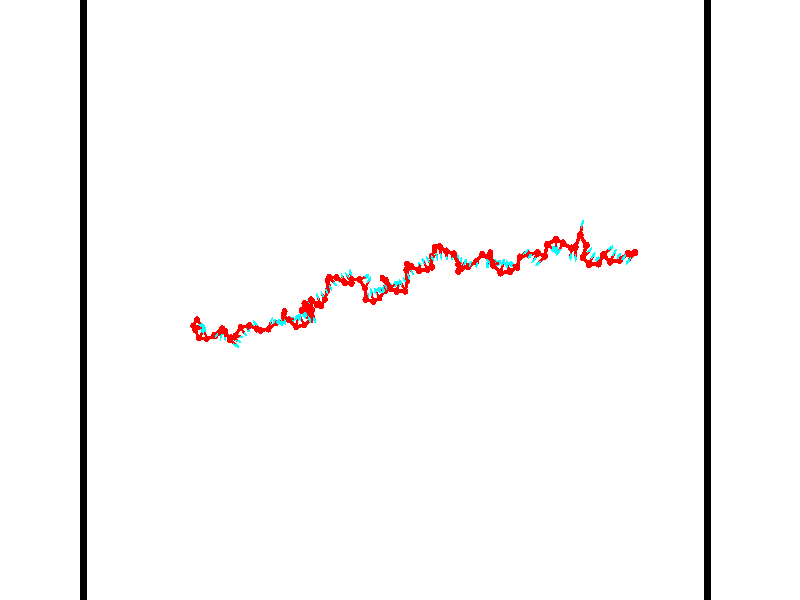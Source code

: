 // switches for output
#declare DRAW_BASES = 1; // possible values are 0, 1; only relevant for DNA ribbons
#declare DRAW_BASES_TYPE = 3; // possible values are 1, 2, 3; only relevant for DNA ribbons
#declare DRAW_FOG = 0; // set to 1 to enable fog

#include "colors.inc"

#include "transforms.inc"
background { rgb <1, 1, 1>}

#default {
   normal{
       ripples 0.25
       frequency 0.20
       turbulence 0.2
       lambda 5
   }
	finish {
		phong 0.1
		phong_size 40.
	}
}

// original window dimensions: 1024x640


// camera settings

camera {
	sky <-0, 1, 0>
	up <-0, 1, 0>
	right 1.6 * <0.99995, 0, 0.00999983>
	location <54.4867, 55, 106.329>
	look_at <55, 55, 55.0001>
	direction <0.513302, 0, -51.3289>
	angle 67.0682
}


# declare cpy_camera_pos = <54.4867, 55, 106.329>;
# if (DRAW_FOG = 1)
fog {
	fog_type 2
	up vnormalize(cpy_camera_pos)
	color rgbt<1,1,1,0.3>
	distance 1e-5
	fog_alt 3e-3
	fog_offset 88
}
# end


// LIGHTS

# declare lum = 6;
global_settings {
	ambient_light rgb lum * <0.05, 0.05, 0.05>
	max_trace_level 15
}# declare cpy_direct_light_amount = 0.25;
light_source
{	1000 * <-0.98995, -1, 1.00995>,
	rgb lum * cpy_direct_light_amount
	parallel
}

light_source
{	1000 * <0.98995, 1, -1.00995>,
	rgb lum * cpy_direct_light_amount
	parallel
}

// strand 0

// nucleotide -1

// particle -1
sphere {
	<35.947472, 53.474987, 49.358299> 0.250000
	pigment { color rgbt <1,0,0,0> }
	no_shadow
}
cylinder {
	<36.188076, 53.168694, 49.267227>,  <36.332439, 52.984917, 49.212585>, 0.100000
	pigment { color rgbt <1,0,0,0> }
	no_shadow
}
cylinder {
	<36.188076, 53.168694, 49.267227>,  <35.947472, 53.474987, 49.358299>, 0.100000
	pigment { color rgbt <1,0,0,0> }
	no_shadow
}

// particle -1
sphere {
	<36.188076, 53.168694, 49.267227> 0.100000
	pigment { color rgbt <1,0,0,0> }
	no_shadow
}
sphere {
	0, 1
	scale<0.080000,0.200000,0.300000>
	matrix <0.409783, 0.051105, 0.910750,
		-0.685754, -0.641128, 0.344524,
		0.601515, -0.765730, -0.227678,
		36.368530, 52.938976, 49.198925>
	pigment { color rgbt <0,1,1,0> }
	no_shadow
}
cylinder {
	<35.765648, 52.992786, 49.870995>,  <35.947472, 53.474987, 49.358299>, 0.130000
	pigment { color rgbt <1,0,0,0> }
	no_shadow
}

// nucleotide -1

// particle -1
sphere {
	<35.765648, 52.992786, 49.870995> 0.250000
	pigment { color rgbt <1,0,0,0> }
	no_shadow
}
cylinder {
	<36.136127, 52.951790, 49.725864>,  <36.358418, 52.927193, 49.638786>, 0.100000
	pigment { color rgbt <1,0,0,0> }
	no_shadow
}
cylinder {
	<36.136127, 52.951790, 49.725864>,  <35.765648, 52.992786, 49.870995>, 0.100000
	pigment { color rgbt <1,0,0,0> }
	no_shadow
}

// particle -1
sphere {
	<36.136127, 52.951790, 49.725864> 0.100000
	pigment { color rgbt <1,0,0,0> }
	no_shadow
}
sphere {
	0, 1
	scale<0.080000,0.200000,0.300000>
	matrix <0.314998, -0.318466, 0.894067,
		-0.207178, -0.942378, -0.262681,
		0.926204, -0.102487, -0.362826,
		36.413990, 52.921043, 49.617016>
	pigment { color rgbt <0,1,1,0> }
	no_shadow
}
cylinder {
	<36.102524, 52.706825, 50.366383>,  <35.765648, 52.992786, 49.870995>, 0.130000
	pigment { color rgbt <1,0,0,0> }
	no_shadow
}

// nucleotide -1

// particle -1
sphere {
	<36.102524, 52.706825, 50.366383> 0.250000
	pigment { color rgbt <1,0,0,0> }
	no_shadow
}
cylinder {
	<36.404369, 52.803093, 50.122208>,  <36.585476, 52.860855, 49.975704>, 0.100000
	pigment { color rgbt <1,0,0,0> }
	no_shadow
}
cylinder {
	<36.404369, 52.803093, 50.122208>,  <36.102524, 52.706825, 50.366383>, 0.100000
	pigment { color rgbt <1,0,0,0> }
	no_shadow
}

// particle -1
sphere {
	<36.404369, 52.803093, 50.122208> 0.100000
	pigment { color rgbt <1,0,0,0> }
	no_shadow
}
sphere {
	0, 1
	scale<0.080000,0.200000,0.300000>
	matrix <0.642115, -0.079362, 0.762489,
		0.135064, -0.967357, -0.214428,
		0.754617, 0.240672, -0.610435,
		36.630753, 52.875294, 49.939075>
	pigment { color rgbt <0,1,1,0> }
	no_shadow
}
cylinder {
	<36.530643, 52.092442, 50.591846>,  <36.102524, 52.706825, 50.366383>, 0.130000
	pigment { color rgbt <1,0,0,0> }
	no_shadow
}

// nucleotide -1

// particle -1
sphere {
	<36.530643, 52.092442, 50.591846> 0.250000
	pigment { color rgbt <1,0,0,0> }
	no_shadow
}
cylinder {
	<36.736282, 52.403927, 50.448006>,  <36.859665, 52.590816, 50.361702>, 0.100000
	pigment { color rgbt <1,0,0,0> }
	no_shadow
}
cylinder {
	<36.736282, 52.403927, 50.448006>,  <36.530643, 52.092442, 50.591846>, 0.100000
	pigment { color rgbt <1,0,0,0> }
	no_shadow
}

// particle -1
sphere {
	<36.736282, 52.403927, 50.448006> 0.100000
	pigment { color rgbt <1,0,0,0> }
	no_shadow
}
sphere {
	0, 1
	scale<0.080000,0.200000,0.300000>
	matrix <0.628449, -0.056646, 0.775786,
		0.583741, -0.624823, -0.518501,
		0.514100, 0.778709, -0.359603,
		36.890511, 52.637539, 50.340126>
	pigment { color rgbt <0,1,1,0> }
	no_shadow
}
cylinder {
	<37.228035, 52.021896, 50.462406>,  <36.530643, 52.092442, 50.591846>, 0.130000
	pigment { color rgbt <1,0,0,0> }
	no_shadow
}

// nucleotide -1

// particle -1
sphere {
	<37.228035, 52.021896, 50.462406> 0.250000
	pigment { color rgbt <1,0,0,0> }
	no_shadow
}
cylinder {
	<37.120228, 52.379753, 50.604942>,  <37.055546, 52.594467, 50.690464>, 0.100000
	pigment { color rgbt <1,0,0,0> }
	no_shadow
}
cylinder {
	<37.120228, 52.379753, 50.604942>,  <37.228035, 52.021896, 50.462406>, 0.100000
	pigment { color rgbt <1,0,0,0> }
	no_shadow
}

// particle -1
sphere {
	<37.120228, 52.379753, 50.604942> 0.100000
	pigment { color rgbt <1,0,0,0> }
	no_shadow
}
sphere {
	0, 1
	scale<0.080000,0.200000,0.300000>
	matrix <0.282251, -0.280397, 0.917449,
		0.920704, 0.347843, -0.176943,
		-0.269514, 0.894641, 0.356342,
		37.039375, 52.648144, 50.711845>
	pigment { color rgbt <0,1,1,0> }
	no_shadow
}
cylinder {
	<37.988735, 52.214886, 50.500740>,  <37.228035, 52.021896, 50.462406>, 0.130000
	pigment { color rgbt <1,0,0,0> }
	no_shadow
}

// nucleotide -1

// particle -1
sphere {
	<37.988735, 52.214886, 50.500740> 0.250000
	pigment { color rgbt <1,0,0,0> }
	no_shadow
}
cylinder {
	<38.362236, 52.326763, 50.590073>,  <38.586338, 52.393890, 50.643673>, 0.100000
	pigment { color rgbt <1,0,0,0> }
	no_shadow
}
cylinder {
	<38.362236, 52.326763, 50.590073>,  <37.988735, 52.214886, 50.500740>, 0.100000
	pigment { color rgbt <1,0,0,0> }
	no_shadow
}

// particle -1
sphere {
	<38.362236, 52.326763, 50.590073> 0.100000
	pigment { color rgbt <1,0,0,0> }
	no_shadow
}
sphere {
	0, 1
	scale<0.080000,0.200000,0.300000>
	matrix <-0.357526, 0.699589, 0.618669,
		0.016801, -0.657530, 0.753241,
		0.933753, 0.279697, 0.223330,
		38.642361, 52.410671, 50.657070>
	pigment { color rgbt <0,1,1,0> }
	no_shadow
}
cylinder {
	<38.118298, 52.334717, 51.254871>,  <37.988735, 52.214886, 50.500740>, 0.130000
	pigment { color rgbt <1,0,0,0> }
	no_shadow
}

// nucleotide -1

// particle -1
sphere {
	<38.118298, 52.334717, 51.254871> 0.250000
	pigment { color rgbt <1,0,0,0> }
	no_shadow
}
cylinder {
	<38.392765, 52.562008, 51.073196>,  <38.557446, 52.698383, 50.964191>, 0.100000
	pigment { color rgbt <1,0,0,0> }
	no_shadow
}
cylinder {
	<38.392765, 52.562008, 51.073196>,  <38.118298, 52.334717, 51.254871>, 0.100000
	pigment { color rgbt <1,0,0,0> }
	no_shadow
}

// particle -1
sphere {
	<38.392765, 52.562008, 51.073196> 0.100000
	pigment { color rgbt <1,0,0,0> }
	no_shadow
}
sphere {
	0, 1
	scale<0.080000,0.200000,0.300000>
	matrix <-0.363637, 0.808687, 0.462379,
		0.630030, -0.152113, 0.761527,
		0.686171, 0.568232, -0.454183,
		38.598618, 52.732479, 50.936943>
	pigment { color rgbt <0,1,1,0> }
	no_shadow
}
cylinder {
	<38.691681, 52.560486, 51.535393>,  <38.118298, 52.334717, 51.254871>, 0.130000
	pigment { color rgbt <1,0,0,0> }
	no_shadow
}

// nucleotide -1

// particle -1
sphere {
	<38.691681, 52.560486, 51.535393> 0.250000
	pigment { color rgbt <1,0,0,0> }
	no_shadow
}
cylinder {
	<38.662674, 52.451530, 51.919174>,  <38.645267, 52.386158, 52.149441>, 0.100000
	pigment { color rgbt <1,0,0,0> }
	no_shadow
}
cylinder {
	<38.662674, 52.451530, 51.919174>,  <38.691681, 52.560486, 51.535393>, 0.100000
	pigment { color rgbt <1,0,0,0> }
	no_shadow
}

// particle -1
sphere {
	<38.662674, 52.451530, 51.919174> 0.100000
	pigment { color rgbt <1,0,0,0> }
	no_shadow
}
sphere {
	0, 1
	scale<0.080000,0.200000,0.300000>
	matrix <0.874546, -0.479846, -0.070126,
		0.479490, 0.833998, 0.273015,
		-0.072521, -0.272389, 0.959450,
		38.640919, 52.369812, 52.207008>
	pigment { color rgbt <0,1,1,0> }
	no_shadow
}
cylinder {
	<39.073772, 52.871471, 52.029892>,  <38.691681, 52.560486, 51.535393>, 0.130000
	pigment { color rgbt <1,0,0,0> }
	no_shadow
}

// nucleotide -1

// particle -1
sphere {
	<39.073772, 52.871471, 52.029892> 0.250000
	pigment { color rgbt <1,0,0,0> }
	no_shadow
}
cylinder {
	<39.033089, 52.491493, 52.148048>,  <39.008678, 52.263508, 52.218945>, 0.100000
	pigment { color rgbt <1,0,0,0> }
	no_shadow
}
cylinder {
	<39.033089, 52.491493, 52.148048>,  <39.073772, 52.871471, 52.029892>, 0.100000
	pigment { color rgbt <1,0,0,0> }
	no_shadow
}

// particle -1
sphere {
	<39.033089, 52.491493, 52.148048> 0.100000
	pigment { color rgbt <1,0,0,0> }
	no_shadow
}
sphere {
	0, 1
	scale<0.080000,0.200000,0.300000>
	matrix <0.970349, -0.160177, -0.181012,
		0.219267, 0.268227, 0.938070,
		-0.101705, -0.949946, 0.295395,
		39.002579, 52.206509, 52.236668>
	pigment { color rgbt <0,1,1,0> }
	no_shadow
}
cylinder {
	<39.505924, 52.679611, 52.601360>,  <39.073772, 52.871471, 52.029892>, 0.130000
	pigment { color rgbt <1,0,0,0> }
	no_shadow
}

// nucleotide -1

// particle -1
sphere {
	<39.505924, 52.679611, 52.601360> 0.250000
	pigment { color rgbt <1,0,0,0> }
	no_shadow
}
cylinder {
	<39.432190, 52.399105, 52.325897>,  <39.387951, 52.230801, 52.160618>, 0.100000
	pigment { color rgbt <1,0,0,0> }
	no_shadow
}
cylinder {
	<39.432190, 52.399105, 52.325897>,  <39.505924, 52.679611, 52.601360>, 0.100000
	pigment { color rgbt <1,0,0,0> }
	no_shadow
}

// particle -1
sphere {
	<39.432190, 52.399105, 52.325897> 0.100000
	pigment { color rgbt <1,0,0,0> }
	no_shadow
}
sphere {
	0, 1
	scale<0.080000,0.200000,0.300000>
	matrix <0.982858, -0.129394, -0.131324,
		0.002984, -0.701062, 0.713094,
		-0.184337, -0.701262, -0.688659,
		39.376888, 52.188728, 52.119301>
	pigment { color rgbt <0,1,1,0> }
	no_shadow
}
cylinder {
	<39.853722, 52.041378, 52.403400>,  <39.505924, 52.679611, 52.601360>, 0.130000
	pigment { color rgbt <1,0,0,0> }
	no_shadow
}

// nucleotide -1

// particle -1
sphere {
	<39.853722, 52.041378, 52.403400> 0.250000
	pigment { color rgbt <1,0,0,0> }
	no_shadow
}
cylinder {
	<40.182251, 51.820095, 52.459099>,  <40.379368, 51.687325, 52.492519>, 0.100000
	pigment { color rgbt <1,0,0,0> }
	no_shadow
}
cylinder {
	<40.182251, 51.820095, 52.459099>,  <39.853722, 52.041378, 52.403400>, 0.100000
	pigment { color rgbt <1,0,0,0> }
	no_shadow
}

// particle -1
sphere {
	<40.182251, 51.820095, 52.459099> 0.100000
	pigment { color rgbt <1,0,0,0> }
	no_shadow
}
sphere {
	0, 1
	scale<0.080000,0.200000,0.300000>
	matrix <0.455652, 0.783044, 0.423349,
		-0.343239, -0.284256, 0.895201,
		0.821321, -0.553210, 0.139249,
		40.428646, 51.654133, 52.500874>
	pigment { color rgbt <0,1,1,0> }
	no_shadow
}
cylinder {
	<40.110985, 52.237656, 53.063667>,  <39.853722, 52.041378, 52.403400>, 0.130000
	pigment { color rgbt <1,0,0,0> }
	no_shadow
}

// nucleotide -1

// particle -1
sphere {
	<40.110985, 52.237656, 53.063667> 0.250000
	pigment { color rgbt <1,0,0,0> }
	no_shadow
}
cylinder {
	<40.451473, 52.094574, 52.910065>,  <40.655766, 52.008724, 52.817902>, 0.100000
	pigment { color rgbt <1,0,0,0> }
	no_shadow
}
cylinder {
	<40.451473, 52.094574, 52.910065>,  <40.110985, 52.237656, 53.063667>, 0.100000
	pigment { color rgbt <1,0,0,0> }
	no_shadow
}

// particle -1
sphere {
	<40.451473, 52.094574, 52.910065> 0.100000
	pigment { color rgbt <1,0,0,0> }
	no_shadow
}
sphere {
	0, 1
	scale<0.080000,0.200000,0.300000>
	matrix <0.451298, 0.872402, 0.187736,
		0.267858, -0.333109, 0.904041,
		0.851224, -0.357705, -0.384011,
		40.706841, 51.987263, 52.794861>
	pigment { color rgbt <0,1,1,0> }
	no_shadow
}
cylinder {
	<40.660187, 52.393291, 53.530239>,  <40.110985, 52.237656, 53.063667>, 0.130000
	pigment { color rgbt <1,0,0,0> }
	no_shadow
}

// nucleotide -1

// particle -1
sphere {
	<40.660187, 52.393291, 53.530239> 0.250000
	pigment { color rgbt <1,0,0,0> }
	no_shadow
}
cylinder {
	<40.817135, 52.344486, 53.165565>,  <40.911304, 52.315205, 52.946762>, 0.100000
	pigment { color rgbt <1,0,0,0> }
	no_shadow
}
cylinder {
	<40.817135, 52.344486, 53.165565>,  <40.660187, 52.393291, 53.530239>, 0.100000
	pigment { color rgbt <1,0,0,0> }
	no_shadow
}

// particle -1
sphere {
	<40.817135, 52.344486, 53.165565> 0.100000
	pigment { color rgbt <1,0,0,0> }
	no_shadow
}
sphere {
	0, 1
	scale<0.080000,0.200000,0.300000>
	matrix <0.540856, 0.832311, 0.121380,
		0.743991, -0.540713, 0.392563,
		0.392367, -0.122014, -0.911680,
		40.934845, 52.307880, 52.892063>
	pigment { color rgbt <0,1,1,0> }
	no_shadow
}
cylinder {
	<41.055622, 52.982784, 53.377159>,  <40.660187, 52.393291, 53.530239>, 0.130000
	pigment { color rgbt <1,0,0,0> }
	no_shadow
}

// nucleotide -1

// particle -1
sphere {
	<41.055622, 52.982784, 53.377159> 0.250000
	pigment { color rgbt <1,0,0,0> }
	no_shadow
}
cylinder {
	<41.185421, 52.736584, 53.089867>,  <41.263298, 52.588863, 52.917492>, 0.100000
	pigment { color rgbt <1,0,0,0> }
	no_shadow
}
cylinder {
	<41.185421, 52.736584, 53.089867>,  <41.055622, 52.982784, 53.377159>, 0.100000
	pigment { color rgbt <1,0,0,0> }
	no_shadow
}

// particle -1
sphere {
	<41.185421, 52.736584, 53.089867> 0.100000
	pigment { color rgbt <1,0,0,0> }
	no_shadow
}
sphere {
	0, 1
	scale<0.080000,0.200000,0.300000>
	matrix <0.604449, 0.718992, -0.343061,
		0.727560, -0.322815, 0.605348,
		0.324495, -0.615500, -0.718236,
		41.282768, 52.551933, 52.874397>
	pigment { color rgbt <0,1,1,0> }
	no_shadow
}
cylinder {
	<41.814281, 53.139103, 53.221359>,  <41.055622, 52.982784, 53.377159>, 0.130000
	pigment { color rgbt <1,0,0,0> }
	no_shadow
}

// nucleotide -1

// particle -1
sphere {
	<41.814281, 53.139103, 53.221359> 0.250000
	pigment { color rgbt <1,0,0,0> }
	no_shadow
}
cylinder {
	<41.673504, 52.947632, 52.899612>,  <41.589039, 52.832748, 52.706566>, 0.100000
	pigment { color rgbt <1,0,0,0> }
	no_shadow
}
cylinder {
	<41.673504, 52.947632, 52.899612>,  <41.814281, 53.139103, 53.221359>, 0.100000
	pigment { color rgbt <1,0,0,0> }
	no_shadow
}

// particle -1
sphere {
	<41.673504, 52.947632, 52.899612> 0.100000
	pigment { color rgbt <1,0,0,0> }
	no_shadow
}
sphere {
	0, 1
	scale<0.080000,0.200000,0.300000>
	matrix <0.552605, 0.587347, -0.591313,
		0.755491, -0.652604, 0.057807,
		-0.351940, -0.478676, -0.804368,
		41.567921, 52.804028, 52.658302>
	pigment { color rgbt <0,1,1,0> }
	no_shadow
}
cylinder {
	<42.354912, 52.850292, 52.833378>,  <41.814281, 53.139103, 53.221359>, 0.130000
	pigment { color rgbt <1,0,0,0> }
	no_shadow
}

// nucleotide -1

// particle -1
sphere {
	<42.354912, 52.850292, 52.833378> 0.250000
	pigment { color rgbt <1,0,0,0> }
	no_shadow
}
cylinder {
	<42.053013, 52.988064, 52.610046>,  <41.871872, 53.070724, 52.476048>, 0.100000
	pigment { color rgbt <1,0,0,0> }
	no_shadow
}
cylinder {
	<42.053013, 52.988064, 52.610046>,  <42.354912, 52.850292, 52.833378>, 0.100000
	pigment { color rgbt <1,0,0,0> }
	no_shadow
}

// particle -1
sphere {
	<42.053013, 52.988064, 52.610046> 0.100000
	pigment { color rgbt <1,0,0,0> }
	no_shadow
}
sphere {
	0, 1
	scale<0.080000,0.200000,0.300000>
	matrix <0.654777, 0.343200, -0.673410,
		-0.040322, -0.873833, -0.484551,
		-0.754746, 0.344426, -0.558327,
		41.826588, 53.091393, 52.442547>
	pigment { color rgbt <0,1,1,0> }
	no_shadow
}
cylinder {
	<42.514805, 52.722691, 52.120323>,  <42.354912, 52.850292, 52.833378>, 0.130000
	pigment { color rgbt <1,0,0,0> }
	no_shadow
}

// nucleotide -1

// particle -1
sphere {
	<42.514805, 52.722691, 52.120323> 0.250000
	pigment { color rgbt <1,0,0,0> }
	no_shadow
}
cylinder {
	<42.252922, 53.024174, 52.143253>,  <42.095791, 53.205063, 52.157009>, 0.100000
	pigment { color rgbt <1,0,0,0> }
	no_shadow
}
cylinder {
	<42.252922, 53.024174, 52.143253>,  <42.514805, 52.722691, 52.120323>, 0.100000
	pigment { color rgbt <1,0,0,0> }
	no_shadow
}

// particle -1
sphere {
	<42.252922, 53.024174, 52.143253> 0.100000
	pigment { color rgbt <1,0,0,0> }
	no_shadow
}
sphere {
	0, 1
	scale<0.080000,0.200000,0.300000>
	matrix <0.609047, 0.570923, -0.550554,
		-0.447680, -0.325542, -0.832830,
		-0.654710, 0.753704, 0.057321,
		42.056511, 53.250286, 52.160450>
	pigment { color rgbt <0,1,1,0> }
	no_shadow
}
cylinder {
	<43.239155, 52.819061, 52.108116>,  <42.514805, 52.722691, 52.120323>, 0.130000
	pigment { color rgbt <1,0,0,0> }
	no_shadow
}

// nucleotide -1

// particle -1
sphere {
	<43.239155, 52.819061, 52.108116> 0.250000
	pigment { color rgbt <1,0,0,0> }
	no_shadow
}
cylinder {
	<43.384087, 53.191730, 52.097549>,  <43.471046, 53.415333, 52.091209>, 0.100000
	pigment { color rgbt <1,0,0,0> }
	no_shadow
}
cylinder {
	<43.384087, 53.191730, 52.097549>,  <43.239155, 52.819061, 52.108116>, 0.100000
	pigment { color rgbt <1,0,0,0> }
	no_shadow
}

// particle -1
sphere {
	<43.384087, 53.191730, 52.097549> 0.100000
	pigment { color rgbt <1,0,0,0> }
	no_shadow
}
sphere {
	0, 1
	scale<0.080000,0.200000,0.300000>
	matrix <0.931946, -0.361720, 0.025215,
		0.013937, -0.033753, -0.999333,
		0.362330, 0.931675, -0.026415,
		43.492786, 53.471233, 52.089626>
	pigment { color rgbt <0,1,1,0> }
	no_shadow
}
cylinder {
	<43.789539, 53.261219, 51.614059>,  <43.239155, 52.819061, 52.108116>, 0.130000
	pigment { color rgbt <1,0,0,0> }
	no_shadow
}

// nucleotide -1

// particle -1
sphere {
	<43.789539, 53.261219, 51.614059> 0.250000
	pigment { color rgbt <1,0,0,0> }
	no_shadow
}
cylinder {
	<43.796543, 53.357006, 52.002357>,  <43.800743, 53.414478, 52.235336>, 0.100000
	pigment { color rgbt <1,0,0,0> }
	no_shadow
}
cylinder {
	<43.796543, 53.357006, 52.002357>,  <43.789539, 53.261219, 51.614059>, 0.100000
	pigment { color rgbt <1,0,0,0> }
	no_shadow
}

// particle -1
sphere {
	<43.796543, 53.357006, 52.002357> 0.100000
	pigment { color rgbt <1,0,0,0> }
	no_shadow
}
sphere {
	0, 1
	scale<0.080000,0.200000,0.300000>
	matrix <0.934753, -0.348513, 0.069112,
		0.354868, 0.906199, -0.229940,
		0.017507, 0.239462, 0.970748,
		43.801796, 53.428844, 52.293583>
	pigment { color rgbt <0,1,1,0> }
	no_shadow
}
cylinder {
	<44.528534, 53.458157, 51.860245>,  <43.789539, 53.261219, 51.614059>, 0.130000
	pigment { color rgbt <1,0,0,0> }
	no_shadow
}

// nucleotide -1

// particle -1
sphere {
	<44.528534, 53.458157, 51.860245> 0.250000
	pigment { color rgbt <1,0,0,0> }
	no_shadow
}
cylinder {
	<44.344971, 53.412144, 52.212646>,  <44.234833, 53.384537, 52.424088>, 0.100000
	pigment { color rgbt <1,0,0,0> }
	no_shadow
}
cylinder {
	<44.344971, 53.412144, 52.212646>,  <44.528534, 53.458157, 51.860245>, 0.100000
	pigment { color rgbt <1,0,0,0> }
	no_shadow
}

// particle -1
sphere {
	<44.344971, 53.412144, 52.212646> 0.100000
	pigment { color rgbt <1,0,0,0> }
	no_shadow
}
sphere {
	0, 1
	scale<0.080000,0.200000,0.300000>
	matrix <0.888439, -0.069161, 0.453754,
		0.008735, 0.990951, 0.133938,
		-0.458912, -0.115033, 0.881004,
		44.207298, 53.377632, 52.476948>
	pigment { color rgbt <0,1,1,0> }
	no_shadow
}
cylinder {
	<44.644871, 53.954353, 52.345490>,  <44.528534, 53.458157, 51.860245>, 0.130000
	pigment { color rgbt <1,0,0,0> }
	no_shadow
}

// nucleotide -1

// particle -1
sphere {
	<44.644871, 53.954353, 52.345490> 0.250000
	pigment { color rgbt <1,0,0,0> }
	no_shadow
}
cylinder {
	<44.593052, 53.605507, 52.534225>,  <44.561962, 53.396198, 52.647465>, 0.100000
	pigment { color rgbt <1,0,0,0> }
	no_shadow
}
cylinder {
	<44.593052, 53.605507, 52.534225>,  <44.644871, 53.954353, 52.345490>, 0.100000
	pigment { color rgbt <1,0,0,0> }
	no_shadow
}

// particle -1
sphere {
	<44.593052, 53.605507, 52.534225> 0.100000
	pigment { color rgbt <1,0,0,0> }
	no_shadow
}
sphere {
	0, 1
	scale<0.080000,0.200000,0.300000>
	matrix <0.870382, 0.127951, 0.475462,
		-0.475030, 0.472272, 0.742499,
		-0.129544, -0.872117, 0.471837,
		44.554188, 53.343872, 52.675777>
	pigment { color rgbt <0,1,1,0> }
	no_shadow
}
cylinder {
	<44.851791, 54.148575, 53.020935>,  <44.644871, 53.954353, 52.345490>, 0.130000
	pigment { color rgbt <1,0,0,0> }
	no_shadow
}

// nucleotide -1

// particle -1
sphere {
	<44.851791, 54.148575, 53.020935> 0.250000
	pigment { color rgbt <1,0,0,0> }
	no_shadow
}
cylinder {
	<44.879841, 53.749603, 53.026756>,  <44.896671, 53.510220, 53.030247>, 0.100000
	pigment { color rgbt <1,0,0,0> }
	no_shadow
}
cylinder {
	<44.879841, 53.749603, 53.026756>,  <44.851791, 54.148575, 53.020935>, 0.100000
	pigment { color rgbt <1,0,0,0> }
	no_shadow
}

// particle -1
sphere {
	<44.879841, 53.749603, 53.026756> 0.100000
	pigment { color rgbt <1,0,0,0> }
	no_shadow
}
sphere {
	0, 1
	scale<0.080000,0.200000,0.300000>
	matrix <0.968705, 0.071574, 0.237669,
		-0.238101, -0.002572, 0.971237,
		0.070127, -0.997432, 0.014551,
		44.900879, 53.450375, 53.031120>
	pigment { color rgbt <0,1,1,0> }
	no_shadow
}
cylinder {
	<44.860035, 53.848991, 53.662571>,  <44.851791, 54.148575, 53.020935>, 0.130000
	pigment { color rgbt <1,0,0,0> }
	no_shadow
}

// nucleotide -1

// particle -1
sphere {
	<44.860035, 53.848991, 53.662571> 0.250000
	pigment { color rgbt <1,0,0,0> }
	no_shadow
}
cylinder {
	<45.076019, 53.657429, 53.385704>,  <45.205608, 53.542492, 53.219585>, 0.100000
	pigment { color rgbt <1,0,0,0> }
	no_shadow
}
cylinder {
	<45.076019, 53.657429, 53.385704>,  <44.860035, 53.848991, 53.662571>, 0.100000
	pigment { color rgbt <1,0,0,0> }
	no_shadow
}

// particle -1
sphere {
	<45.076019, 53.657429, 53.385704> 0.100000
	pigment { color rgbt <1,0,0,0> }
	no_shadow
}
sphere {
	0, 1
	scale<0.080000,0.200000,0.300000>
	matrix <0.840971, 0.272972, 0.467176,
		-0.034790, -0.834348, 0.550138,
		0.539960, -0.478903, -0.692166,
		45.238007, 53.513760, 53.178055>
	pigment { color rgbt <0,1,1,0> }
	no_shadow
}
cylinder {
	<45.399517, 53.583767, 54.029072>,  <44.860035, 53.848991, 53.662571>, 0.130000
	pigment { color rgbt <1,0,0,0> }
	no_shadow
}

// nucleotide -1

// particle -1
sphere {
	<45.399517, 53.583767, 54.029072> 0.250000
	pigment { color rgbt <1,0,0,0> }
	no_shadow
}
cylinder {
	<45.544231, 53.594238, 53.656315>,  <45.631062, 53.600521, 53.432659>, 0.100000
	pigment { color rgbt <1,0,0,0> }
	no_shadow
}
cylinder {
	<45.544231, 53.594238, 53.656315>,  <45.399517, 53.583767, 54.029072>, 0.100000
	pigment { color rgbt <1,0,0,0> }
	no_shadow
}

// particle -1
sphere {
	<45.544231, 53.594238, 53.656315> 0.100000
	pigment { color rgbt <1,0,0,0> }
	no_shadow
}
sphere {
	0, 1
	scale<0.080000,0.200000,0.300000>
	matrix <0.897518, 0.260569, 0.355760,
		0.252135, -0.965101, 0.070779,
		0.361787, 0.026174, -0.931893,
		45.652767, 53.602093, 53.376747>
	pigment { color rgbt <0,1,1,0> }
	no_shadow
}
cylinder {
	<46.006573, 53.052410, 53.832504>,  <45.399517, 53.583767, 54.029072>, 0.130000
	pigment { color rgbt <1,0,0,0> }
	no_shadow
}

// nucleotide -1

// particle -1
sphere {
	<46.006573, 53.052410, 53.832504> 0.250000
	pigment { color rgbt <1,0,0,0> }
	no_shadow
}
cylinder {
	<46.012691, 53.402657, 53.639397>,  <46.016361, 53.612804, 53.523533>, 0.100000
	pigment { color rgbt <1,0,0,0> }
	no_shadow
}
cylinder {
	<46.012691, 53.402657, 53.639397>,  <46.006573, 53.052410, 53.832504>, 0.100000
	pigment { color rgbt <1,0,0,0> }
	no_shadow
}

// particle -1
sphere {
	<46.012691, 53.402657, 53.639397> 0.100000
	pigment { color rgbt <1,0,0,0> }
	no_shadow
}
sphere {
	0, 1
	scale<0.080000,0.200000,0.300000>
	matrix <0.722625, 0.324021, 0.610593,
		0.691071, -0.358199, -0.627785,
		0.015298, 0.875616, -0.482765,
		46.017281, 53.665340, 53.494568>
	pigment { color rgbt <0,1,1,0> }
	no_shadow
}
cylinder {
	<46.641281, 53.177704, 53.446201>,  <46.006573, 53.052410, 53.832504>, 0.130000
	pigment { color rgbt <1,0,0,0> }
	no_shadow
}

// nucleotide -1

// particle -1
sphere {
	<46.641281, 53.177704, 53.446201> 0.250000
	pigment { color rgbt <1,0,0,0> }
	no_shadow
}
cylinder {
	<46.465042, 53.504326, 53.595394>,  <46.359299, 53.700298, 53.684910>, 0.100000
	pigment { color rgbt <1,0,0,0> }
	no_shadow
}
cylinder {
	<46.465042, 53.504326, 53.595394>,  <46.641281, 53.177704, 53.446201>, 0.100000
	pigment { color rgbt <1,0,0,0> }
	no_shadow
}

// particle -1
sphere {
	<46.465042, 53.504326, 53.595394> 0.100000
	pigment { color rgbt <1,0,0,0> }
	no_shadow
}
sphere {
	0, 1
	scale<0.080000,0.200000,0.300000>
	matrix <0.806601, 0.177721, 0.563746,
		0.394040, 0.549235, -0.736935,
		-0.440598, 0.816551, 0.372984,
		46.332863, 53.749290, 53.707291>
	pigment { color rgbt <0,1,1,0> }
	no_shadow
}
cylinder {
	<47.215275, 53.540936, 53.539890>,  <46.641281, 53.177704, 53.446201>, 0.130000
	pigment { color rgbt <1,0,0,0> }
	no_shadow
}

// nucleotide -1

// particle -1
sphere {
	<47.215275, 53.540936, 53.539890> 0.250000
	pigment { color rgbt <1,0,0,0> }
	no_shadow
}
cylinder {
	<46.935947, 53.727264, 53.757278>,  <46.768353, 53.839062, 53.887711>, 0.100000
	pigment { color rgbt <1,0,0,0> }
	no_shadow
}
cylinder {
	<46.935947, 53.727264, 53.757278>,  <47.215275, 53.540936, 53.539890>, 0.100000
	pigment { color rgbt <1,0,0,0> }
	no_shadow
}

// particle -1
sphere {
	<46.935947, 53.727264, 53.757278> 0.100000
	pigment { color rgbt <1,0,0,0> }
	no_shadow
}
sphere {
	0, 1
	scale<0.080000,0.200000,0.300000>
	matrix <0.715725, 0.444387, 0.538756,
		0.009452, 0.765200, -0.643723,
		-0.698318, 0.465821, 0.543472,
		46.726452, 53.867012, 53.920319>
	pigment { color rgbt <0,1,1,0> }
	no_shadow
}
cylinder {
	<47.225506, 54.333828, 53.591957>,  <47.215275, 53.540936, 53.539890>, 0.130000
	pigment { color rgbt <1,0,0,0> }
	no_shadow
}

// nucleotide -1

// particle -1
sphere {
	<47.225506, 54.333828, 53.591957> 0.250000
	pigment { color rgbt <1,0,0,0> }
	no_shadow
}
cylinder {
	<47.059135, 54.153923, 53.908112>,  <46.959312, 54.045979, 54.097805>, 0.100000
	pigment { color rgbt <1,0,0,0> }
	no_shadow
}
cylinder {
	<47.059135, 54.153923, 53.908112>,  <47.225506, 54.333828, 53.591957>, 0.100000
	pigment { color rgbt <1,0,0,0> }
	no_shadow
}

// particle -1
sphere {
	<47.059135, 54.153923, 53.908112> 0.100000
	pigment { color rgbt <1,0,0,0> }
	no_shadow
}
sphere {
	0, 1
	scale<0.080000,0.200000,0.300000>
	matrix <0.621369, 0.494054, 0.608121,
		-0.664007, 0.744057, 0.073981,
		-0.415926, -0.449766, 0.790390,
		46.934357, 54.018993, 54.145229>
	pigment { color rgbt <0,1,1,0> }
	no_shadow
}
cylinder {
	<47.242287, 54.763275, 54.189476>,  <47.225506, 54.333828, 53.591957>, 0.130000
	pigment { color rgbt <1,0,0,0> }
	no_shadow
}

// nucleotide -1

// particle -1
sphere {
	<47.242287, 54.763275, 54.189476> 0.250000
	pigment { color rgbt <1,0,0,0> }
	no_shadow
}
cylinder {
	<47.194092, 54.412983, 54.376488>,  <47.165176, 54.202808, 54.488693>, 0.100000
	pigment { color rgbt <1,0,0,0> }
	no_shadow
}
cylinder {
	<47.194092, 54.412983, 54.376488>,  <47.242287, 54.763275, 54.189476>, 0.100000
	pigment { color rgbt <1,0,0,0> }
	no_shadow
}

// particle -1
sphere {
	<47.194092, 54.412983, 54.376488> 0.100000
	pigment { color rgbt <1,0,0,0> }
	no_shadow
}
sphere {
	0, 1
	scale<0.080000,0.200000,0.300000>
	matrix <0.552980, 0.331918, 0.764228,
		-0.824437, 0.350609, 0.444270,
		-0.120484, -0.875730, 0.467526,
		47.157948, 54.150265, 54.516747>
	pigment { color rgbt <0,1,1,0> }
	no_shadow
}
cylinder {
	<46.865658, 54.759075, 54.861988>,  <47.242287, 54.763275, 54.189476>, 0.130000
	pigment { color rgbt <1,0,0,0> }
	no_shadow
}

// nucleotide -1

// particle -1
sphere {
	<46.865658, 54.759075, 54.861988> 0.250000
	pigment { color rgbt <1,0,0,0> }
	no_shadow
}
cylinder {
	<47.148247, 54.476322, 54.848000>,  <47.317799, 54.306671, 54.839607>, 0.100000
	pigment { color rgbt <1,0,0,0> }
	no_shadow
}
cylinder {
	<47.148247, 54.476322, 54.848000>,  <46.865658, 54.759075, 54.861988>, 0.100000
	pigment { color rgbt <1,0,0,0> }
	no_shadow
}

// particle -1
sphere {
	<47.148247, 54.476322, 54.848000> 0.100000
	pigment { color rgbt <1,0,0,0> }
	no_shadow
}
sphere {
	0, 1
	scale<0.080000,0.200000,0.300000>
	matrix <0.298284, 0.252571, 0.920454,
		-0.641817, -0.660703, 0.389285,
		0.706468, -0.706880, -0.034973,
		47.360188, 54.264259, 54.837509>
	pigment { color rgbt <0,1,1,0> }
	no_shadow
}
cylinder {
	<46.704594, 54.264980, 55.344093>,  <46.865658, 54.759075, 54.861988>, 0.130000
	pigment { color rgbt <1,0,0,0> }
	no_shadow
}

// nucleotide -1

// particle -1
sphere {
	<46.704594, 54.264980, 55.344093> 0.250000
	pigment { color rgbt <1,0,0,0> }
	no_shadow
}
cylinder {
	<47.096760, 54.295532, 55.271477>,  <47.332058, 54.313862, 55.227909>, 0.100000
	pigment { color rgbt <1,0,0,0> }
	no_shadow
}
cylinder {
	<47.096760, 54.295532, 55.271477>,  <46.704594, 54.264980, 55.344093>, 0.100000
	pigment { color rgbt <1,0,0,0> }
	no_shadow
}

// particle -1
sphere {
	<47.096760, 54.295532, 55.271477> 0.100000
	pigment { color rgbt <1,0,0,0> }
	no_shadow
}
sphere {
	0, 1
	scale<0.080000,0.200000,0.300000>
	matrix <0.144355, 0.348387, 0.926169,
		0.133985, -0.934234, 0.330538,
		0.980413, 0.076378, -0.181539,
		47.390884, 54.318447, 55.217014>
	pigment { color rgbt <0,1,1,0> }
	no_shadow
}
cylinder {
	<47.244839, 54.340591, 55.784664>,  <46.704594, 54.264980, 55.344093>, 0.130000
	pigment { color rgbt <1,0,0,0> }
	no_shadow
}

// nucleotide -1

// particle -1
sphere {
	<47.244839, 54.340591, 55.784664> 0.250000
	pigment { color rgbt <1,0,0,0> }
	no_shadow
}
cylinder {
	<47.362816, 53.959301, 55.811127>,  <47.433601, 53.730526, 55.827003>, 0.100000
	pigment { color rgbt <1,0,0,0> }
	no_shadow
}
cylinder {
	<47.362816, 53.959301, 55.811127>,  <47.244839, 54.340591, 55.784664>, 0.100000
	pigment { color rgbt <1,0,0,0> }
	no_shadow
}

// particle -1
sphere {
	<47.362816, 53.959301, 55.811127> 0.100000
	pigment { color rgbt <1,0,0,0> }
	no_shadow
}
sphere {
	0, 1
	scale<0.080000,0.200000,0.300000>
	matrix <0.908274, 0.301189, 0.290385,
		-0.296726, -0.025563, 0.954620,
		0.294945, -0.953222, 0.066152,
		47.451298, 53.673336, 55.830971>
	pigment { color rgbt <0,1,1,0> }
	no_shadow
}
cylinder {
	<47.700077, 54.291927, 56.351711>,  <47.244839, 54.340591, 55.784664>, 0.130000
	pigment { color rgbt <1,0,0,0> }
	no_shadow
}

// nucleotide -1

// particle -1
sphere {
	<47.700077, 54.291927, 56.351711> 0.250000
	pigment { color rgbt <1,0,0,0> }
	no_shadow
}
cylinder {
	<47.792805, 53.946159, 56.173256>,  <47.848442, 53.738701, 56.066181>, 0.100000
	pigment { color rgbt <1,0,0,0> }
	no_shadow
}
cylinder {
	<47.792805, 53.946159, 56.173256>,  <47.700077, 54.291927, 56.351711>, 0.100000
	pigment { color rgbt <1,0,0,0> }
	no_shadow
}

// particle -1
sphere {
	<47.792805, 53.946159, 56.173256> 0.100000
	pigment { color rgbt <1,0,0,0> }
	no_shadow
}
sphere {
	0, 1
	scale<0.080000,0.200000,0.300000>
	matrix <0.966408, 0.152339, 0.206997,
		-0.110968, -0.479138, 0.870696,
		0.231821, -0.864419, -0.446139,
		47.862350, 53.686832, 56.039413>
	pigment { color rgbt <0,1,1,0> }
	no_shadow
}
cylinder {
	<47.589111, 55.013527, 56.038368>,  <47.700077, 54.291927, 56.351711>, 0.130000
	pigment { color rgbt <1,0,0,0> }
	no_shadow
}

// nucleotide -1

// particle -1
sphere {
	<47.589111, 55.013527, 56.038368> 0.250000
	pigment { color rgbt <1,0,0,0> }
	no_shadow
}
cylinder {
	<47.445412, 54.960304, 55.668884>,  <47.359192, 54.928371, 55.447193>, 0.100000
	pigment { color rgbt <1,0,0,0> }
	no_shadow
}
cylinder {
	<47.445412, 54.960304, 55.668884>,  <47.589111, 55.013527, 56.038368>, 0.100000
	pigment { color rgbt <1,0,0,0> }
	no_shadow
}

// particle -1
sphere {
	<47.445412, 54.960304, 55.668884> 0.100000
	pigment { color rgbt <1,0,0,0> }
	no_shadow
}
sphere {
	0, 1
	scale<0.080000,0.200000,0.300000>
	matrix <0.779875, 0.500830, -0.375452,
		0.512576, -0.855258, -0.076158,
		-0.359250, -0.133054, -0.923707,
		47.337635, 54.920387, 55.391773>
	pigment { color rgbt <0,1,1,0> }
	no_shadow
}
cylinder {
	<48.011402, 54.664509, 55.628456>,  <47.589111, 55.013527, 56.038368>, 0.130000
	pigment { color rgbt <1,0,0,0> }
	no_shadow
}

// nucleotide -1

// particle -1
sphere {
	<48.011402, 54.664509, 55.628456> 0.250000
	pigment { color rgbt <1,0,0,0> }
	no_shadow
}
cylinder {
	<47.790794, 54.884212, 55.377335>,  <47.658428, 55.016033, 55.226662>, 0.100000
	pigment { color rgbt <1,0,0,0> }
	no_shadow
}
cylinder {
	<47.790794, 54.884212, 55.377335>,  <48.011402, 54.664509, 55.628456>, 0.100000
	pigment { color rgbt <1,0,0,0> }
	no_shadow
}

// particle -1
sphere {
	<47.790794, 54.884212, 55.377335> 0.100000
	pigment { color rgbt <1,0,0,0> }
	no_shadow
}
sphere {
	0, 1
	scale<0.080000,0.200000,0.300000>
	matrix <0.833068, 0.401179, -0.380859,
		0.042673, -0.733057, -0.678827,
		-0.551523, 0.549256, -0.627806,
		47.625336, 55.048988, 55.188992>
	pigment { color rgbt <0,1,1,0> }
	no_shadow
}
cylinder {
	<48.286839, 54.594486, 54.982510>,  <48.011402, 54.664509, 55.628456>, 0.130000
	pigment { color rgbt <1,0,0,0> }
	no_shadow
}

// nucleotide -1

// particle -1
sphere {
	<48.286839, 54.594486, 54.982510> 0.250000
	pigment { color rgbt <1,0,0,0> }
	no_shadow
}
cylinder {
	<48.127876, 54.959564, 55.020584>,  <48.032501, 55.178612, 55.043430>, 0.100000
	pigment { color rgbt <1,0,0,0> }
	no_shadow
}
cylinder {
	<48.127876, 54.959564, 55.020584>,  <48.286839, 54.594486, 54.982510>, 0.100000
	pigment { color rgbt <1,0,0,0> }
	no_shadow
}

// particle -1
sphere {
	<48.127876, 54.959564, 55.020584> 0.100000
	pigment { color rgbt <1,0,0,0> }
	no_shadow
}
sphere {
	0, 1
	scale<0.080000,0.200000,0.300000>
	matrix <0.848123, 0.404920, -0.341653,
		-0.350369, -0.055040, -0.934993,
		-0.397402, 0.912694, 0.095191,
		48.008656, 55.233372, 55.049141>
	pigment { color rgbt <0,1,1,0> }
	no_shadow
}
cylinder {
	<48.531559, 55.033394, 54.317261>,  <48.286839, 54.594486, 54.982510>, 0.130000
	pigment { color rgbt <1,0,0,0> }
	no_shadow
}

// nucleotide -1

// particle -1
sphere {
	<48.531559, 55.033394, 54.317261> 0.250000
	pigment { color rgbt <1,0,0,0> }
	no_shadow
}
cylinder {
	<48.443787, 55.247299, 54.643665>,  <48.391125, 55.375645, 54.839508>, 0.100000
	pigment { color rgbt <1,0,0,0> }
	no_shadow
}
cylinder {
	<48.443787, 55.247299, 54.643665>,  <48.531559, 55.033394, 54.317261>, 0.100000
	pigment { color rgbt <1,0,0,0> }
	no_shadow
}

// particle -1
sphere {
	<48.443787, 55.247299, 54.643665> 0.100000
	pigment { color rgbt <1,0,0,0> }
	no_shadow
}
sphere {
	0, 1
	scale<0.080000,0.200000,0.300000>
	matrix <0.887407, 0.456955, -0.060830,
		-0.405410, 0.710787, -0.574825,
		-0.219432, 0.534765, 0.816012,
		48.377956, 55.407730, 54.888470>
	pigment { color rgbt <0,1,1,0> }
	no_shadow
}
cylinder {
	<48.761532, 55.693298, 54.221256>,  <48.531559, 55.033394, 54.317261>, 0.130000
	pigment { color rgbt <1,0,0,0> }
	no_shadow
}

// nucleotide -1

// particle -1
sphere {
	<48.761532, 55.693298, 54.221256> 0.250000
	pigment { color rgbt <1,0,0,0> }
	no_shadow
}
cylinder {
	<48.757427, 55.655910, 54.619484>,  <48.754967, 55.633476, 54.858421>, 0.100000
	pigment { color rgbt <1,0,0,0> }
	no_shadow
}
cylinder {
	<48.757427, 55.655910, 54.619484>,  <48.761532, 55.693298, 54.221256>, 0.100000
	pigment { color rgbt <1,0,0,0> }
	no_shadow
}

// particle -1
sphere {
	<48.757427, 55.655910, 54.619484> 0.100000
	pigment { color rgbt <1,0,0,0> }
	no_shadow
}
sphere {
	0, 1
	scale<0.080000,0.200000,0.300000>
	matrix <0.931342, 0.361533, 0.043541,
		-0.364001, 0.927662, 0.083346,
		-0.010258, -0.093473, 0.995569,
		48.754349, 55.627869, 54.918156>
	pigment { color rgbt <0,1,1,0> }
	no_shadow
}
cylinder {
	<48.808365, 56.401035, 54.579662>,  <48.761532, 55.693298, 54.221256>, 0.130000
	pigment { color rgbt <1,0,0,0> }
	no_shadow
}

// nucleotide -1

// particle -1
sphere {
	<48.808365, 56.401035, 54.579662> 0.250000
	pigment { color rgbt <1,0,0,0> }
	no_shadow
}
cylinder {
	<48.976501, 56.092182, 54.770294>,  <49.077385, 55.906872, 54.884674>, 0.100000
	pigment { color rgbt <1,0,0,0> }
	no_shadow
}
cylinder {
	<48.976501, 56.092182, 54.770294>,  <48.808365, 56.401035, 54.579662>, 0.100000
	pigment { color rgbt <1,0,0,0> }
	no_shadow
}

// particle -1
sphere {
	<48.976501, 56.092182, 54.770294> 0.100000
	pigment { color rgbt <1,0,0,0> }
	no_shadow
}
sphere {
	0, 1
	scale<0.080000,0.200000,0.300000>
	matrix <0.851891, 0.516659, 0.085701,
		-0.312403, 0.369972, 0.874942,
		0.420340, -0.772129, 0.476582,
		49.102604, 55.860542, 54.913269>
	pigment { color rgbt <0,1,1,0> }
	no_shadow
}
cylinder {
	<49.027092, 56.596718, 55.398342>,  <48.808365, 56.401035, 54.579662>, 0.130000
	pigment { color rgbt <1,0,0,0> }
	no_shadow
}

// nucleotide -1

// particle -1
sphere {
	<49.027092, 56.596718, 55.398342> 0.250000
	pigment { color rgbt <1,0,0,0> }
	no_shadow
}
cylinder {
	<49.255653, 56.371235, 55.159767>,  <49.392792, 56.235947, 55.016621>, 0.100000
	pigment { color rgbt <1,0,0,0> }
	no_shadow
}
cylinder {
	<49.255653, 56.371235, 55.159767>,  <49.027092, 56.596718, 55.398342>, 0.100000
	pigment { color rgbt <1,0,0,0> }
	no_shadow
}

// particle -1
sphere {
	<49.255653, 56.371235, 55.159767> 0.100000
	pigment { color rgbt <1,0,0,0> }
	no_shadow
}
sphere {
	0, 1
	scale<0.080000,0.200000,0.300000>
	matrix <0.758308, 0.640553, 0.121083,
		0.313794, -0.521470, 0.793475,
		0.571404, -0.563703, -0.596437,
		49.427074, 56.202126, 54.980835>
	pigment { color rgbt <0,1,1,0> }
	no_shadow
}
cylinder {
	<49.676910, 56.565670, 55.795391>,  <49.027092, 56.596718, 55.398342>, 0.130000
	pigment { color rgbt <1,0,0,0> }
	no_shadow
}

// nucleotide -1

// particle -1
sphere {
	<49.676910, 56.565670, 55.795391> 0.250000
	pigment { color rgbt <1,0,0,0> }
	no_shadow
}
cylinder {
	<49.740799, 56.463989, 55.413841>,  <49.779133, 56.402981, 55.184914>, 0.100000
	pigment { color rgbt <1,0,0,0> }
	no_shadow
}
cylinder {
	<49.740799, 56.463989, 55.413841>,  <49.676910, 56.565670, 55.795391>, 0.100000
	pigment { color rgbt <1,0,0,0> }
	no_shadow
}

// particle -1
sphere {
	<49.740799, 56.463989, 55.413841> 0.100000
	pigment { color rgbt <1,0,0,0> }
	no_shadow
}
sphere {
	0, 1
	scale<0.080000,0.200000,0.300000>
	matrix <0.907889, 0.417216, 0.040832,
		0.387591, -0.872532, 0.297424,
		0.159718, -0.254202, -0.953872,
		49.788715, 56.387730, 55.127678>
	pigment { color rgbt <0,1,1,0> }
	no_shadow
}
cylinder {
	<50.377884, 56.201458, 55.611252>,  <49.676910, 56.565670, 55.795391>, 0.130000
	pigment { color rgbt <1,0,0,0> }
	no_shadow
}

// nucleotide -1

// particle -1
sphere {
	<50.377884, 56.201458, 55.611252> 0.250000
	pigment { color rgbt <1,0,0,0> }
	no_shadow
}
cylinder {
	<50.226974, 56.465378, 55.351303>,  <50.136429, 56.623730, 55.195335>, 0.100000
	pigment { color rgbt <1,0,0,0> }
	no_shadow
}
cylinder {
	<50.226974, 56.465378, 55.351303>,  <50.377884, 56.201458, 55.611252>, 0.100000
	pigment { color rgbt <1,0,0,0> }
	no_shadow
}

// particle -1
sphere {
	<50.226974, 56.465378, 55.351303> 0.100000
	pigment { color rgbt <1,0,0,0> }
	no_shadow
}
sphere {
	0, 1
	scale<0.080000,0.200000,0.300000>
	matrix <0.892221, 0.447026, -0.064103,
		0.248214, -0.604011, -0.757338,
		-0.377269, 0.659802, -0.649869,
		50.113792, 56.663319, 55.156342>
	pigment { color rgbt <0,1,1,0> }
	no_shadow
}
cylinder {
	<50.886826, 56.186752, 54.977482>,  <50.377884, 56.201458, 55.611252>, 0.130000
	pigment { color rgbt <1,0,0,0> }
	no_shadow
}

// nucleotide -1

// particle -1
sphere {
	<50.886826, 56.186752, 54.977482> 0.250000
	pigment { color rgbt <1,0,0,0> }
	no_shadow
}
cylinder {
	<50.656933, 56.513916, 54.966888>,  <50.518997, 56.710217, 54.960533>, 0.100000
	pigment { color rgbt <1,0,0,0> }
	no_shadow
}
cylinder {
	<50.656933, 56.513916, 54.966888>,  <50.886826, 56.186752, 54.977482>, 0.100000
	pigment { color rgbt <1,0,0,0> }
	no_shadow
}

// particle -1
sphere {
	<50.656933, 56.513916, 54.966888> 0.100000
	pigment { color rgbt <1,0,0,0> }
	no_shadow
}
sphere {
	0, 1
	scale<0.080000,0.200000,0.300000>
	matrix <0.794936, 0.550320, -0.255392,
		-0.194316, -0.167832, -0.966475,
		-0.574733, 0.817912, -0.026480,
		50.484512, 56.759289, 54.958946>
	pigment { color rgbt <0,1,1,0> }
	no_shadow
}
cylinder {
	<50.820633, 56.466076, 54.291801>,  <50.886826, 56.186752, 54.977482>, 0.130000
	pigment { color rgbt <1,0,0,0> }
	no_shadow
}

// nucleotide -1

// particle -1
sphere {
	<50.820633, 56.466076, 54.291801> 0.250000
	pigment { color rgbt <1,0,0,0> }
	no_shadow
}
cylinder {
	<50.788807, 56.739307, 54.582199>,  <50.769711, 56.903248, 54.756439>, 0.100000
	pigment { color rgbt <1,0,0,0> }
	no_shadow
}
cylinder {
	<50.788807, 56.739307, 54.582199>,  <50.820633, 56.466076, 54.291801>, 0.100000
	pigment { color rgbt <1,0,0,0> }
	no_shadow
}

// particle -1
sphere {
	<50.788807, 56.739307, 54.582199> 0.100000
	pigment { color rgbt <1,0,0,0> }
	no_shadow
}
sphere {
	0, 1
	scale<0.080000,0.200000,0.300000>
	matrix <0.831813, 0.446844, -0.329268,
		-0.549323, 0.577692, -0.603752,
		-0.079567, 0.683083, 0.725993,
		50.764938, 56.944233, 54.799995>
	pigment { color rgbt <0,1,1,0> }
	no_shadow
}
cylinder {
	<51.545391, 56.467381, 54.672699>,  <50.820633, 56.466076, 54.291801>, 0.130000
	pigment { color rgbt <1,0,0,0> }
	no_shadow
}

// nucleotide -1

// particle -1
sphere {
	<51.545391, 56.467381, 54.672699> 0.250000
	pigment { color rgbt <1,0,0,0> }
	no_shadow
}
cylinder {
	<51.862099, 56.584648, 54.458351>,  <52.052124, 56.655010, 54.329742>, 0.100000
	pigment { color rgbt <1,0,0,0> }
	no_shadow
}
cylinder {
	<51.862099, 56.584648, 54.458351>,  <51.545391, 56.467381, 54.672699>, 0.100000
	pigment { color rgbt <1,0,0,0> }
	no_shadow
}

// particle -1
sphere {
	<51.862099, 56.584648, 54.458351> 0.100000
	pigment { color rgbt <1,0,0,0> }
	no_shadow
}
sphere {
	0, 1
	scale<0.080000,0.200000,0.300000>
	matrix <0.600956, -0.530923, 0.597472,
		-0.109346, -0.795094, -0.596548,
		0.791767, 0.293168, -0.535871,
		52.099628, 56.672600, 54.297588>
	pigment { color rgbt <0,1,1,0> }
	no_shadow
}
cylinder {
	<52.006718, 55.823589, 54.446041>,  <51.545391, 56.467381, 54.672699>, 0.130000
	pigment { color rgbt <1,0,0,0> }
	no_shadow
}

// nucleotide -1

// particle -1
sphere {
	<52.006718, 55.823589, 54.446041> 0.250000
	pigment { color rgbt <1,0,0,0> }
	no_shadow
}
cylinder {
	<52.203735, 56.169258, 54.487228>,  <52.321945, 56.376659, 54.511940>, 0.100000
	pigment { color rgbt <1,0,0,0> }
	no_shadow
}
cylinder {
	<52.203735, 56.169258, 54.487228>,  <52.006718, 55.823589, 54.446041>, 0.100000
	pigment { color rgbt <1,0,0,0> }
	no_shadow
}

// particle -1
sphere {
	<52.203735, 56.169258, 54.487228> 0.100000
	pigment { color rgbt <1,0,0,0> }
	no_shadow
}
sphere {
	0, 1
	scale<0.080000,0.200000,0.300000>
	matrix <0.696663, -0.462418, 0.548480,
		0.521598, -0.198414, -0.829800,
		0.492540, 0.864177, 0.102968,
		52.351498, 56.428513, 54.518120>
	pigment { color rgbt <0,1,1,0> }
	no_shadow
}
cylinder {
	<52.021645, 55.030899, 54.335423>,  <52.006718, 55.823589, 54.446041>, 0.130000
	pigment { color rgbt <1,0,0,0> }
	no_shadow
}

// nucleotide -1

// particle -1
sphere {
	<52.021645, 55.030899, 54.335423> 0.250000
	pigment { color rgbt <1,0,0,0> }
	no_shadow
}
cylinder {
	<52.115059, 55.199883, 53.985111>,  <52.171108, 55.301273, 53.774925>, 0.100000
	pigment { color rgbt <1,0,0,0> }
	no_shadow
}
cylinder {
	<52.115059, 55.199883, 53.985111>,  <52.021645, 55.030899, 54.335423>, 0.100000
	pigment { color rgbt <1,0,0,0> }
	no_shadow
}

// particle -1
sphere {
	<52.115059, 55.199883, 53.985111> 0.100000
	pigment { color rgbt <1,0,0,0> }
	no_shadow
}
sphere {
	0, 1
	scale<0.080000,0.200000,0.300000>
	matrix <0.779236, 0.457415, 0.428441,
		0.581595, -0.782494, -0.222376,
		0.233534, 0.422463, -0.875778,
		52.185120, 55.326622, 53.722378>
	pigment { color rgbt <0,1,1,0> }
	no_shadow
}
cylinder {
	<52.696087, 54.892670, 54.046917>,  <52.021645, 55.030899, 54.335423>, 0.130000
	pigment { color rgbt <1,0,0,0> }
	no_shadow
}

// nucleotide -1

// particle -1
sphere {
	<52.696087, 54.892670, 54.046917> 0.250000
	pigment { color rgbt <1,0,0,0> }
	no_shadow
}
cylinder {
	<52.602333, 55.273090, 53.966358>,  <52.546082, 55.501343, 53.918022>, 0.100000
	pigment { color rgbt <1,0,0,0> }
	no_shadow
}
cylinder {
	<52.602333, 55.273090, 53.966358>,  <52.696087, 54.892670, 54.046917>, 0.100000
	pigment { color rgbt <1,0,0,0> }
	no_shadow
}

// particle -1
sphere {
	<52.602333, 55.273090, 53.966358> 0.100000
	pigment { color rgbt <1,0,0,0> }
	no_shadow
}
sphere {
	0, 1
	scale<0.080000,0.200000,0.300000>
	matrix <0.800718, 0.306343, 0.514787,
		0.551286, -0.040604, -0.833327,
		-0.234382, 0.951055, -0.201395,
		52.532017, 55.558407, 53.905941>
	pigment { color rgbt <0,1,1,0> }
	no_shadow
}
cylinder {
	<53.232159, 55.144924, 53.636253>,  <52.696087, 54.892670, 54.046917>, 0.130000
	pigment { color rgbt <1,0,0,0> }
	no_shadow
}

// nucleotide -1

// particle -1
sphere {
	<53.232159, 55.144924, 53.636253> 0.250000
	pigment { color rgbt <1,0,0,0> }
	no_shadow
}
cylinder {
	<53.044827, 55.416054, 53.862961>,  <52.932426, 55.578732, 53.998985>, 0.100000
	pigment { color rgbt <1,0,0,0> }
	no_shadow
}
cylinder {
	<53.044827, 55.416054, 53.862961>,  <53.232159, 55.144924, 53.636253>, 0.100000
	pigment { color rgbt <1,0,0,0> }
	no_shadow
}

// particle -1
sphere {
	<53.044827, 55.416054, 53.862961> 0.100000
	pigment { color rgbt <1,0,0,0> }
	no_shadow
}
sphere {
	0, 1
	scale<0.080000,0.200000,0.300000>
	matrix <0.825168, 0.106217, 0.554812,
		0.315863, 0.727514, -0.609060,
		-0.468326, 0.677821, 0.566771,
		52.904327, 55.619400, 54.032993>
	pigment { color rgbt <0,1,1,0> }
	no_shadow
}
cylinder {
	<53.731579, 55.696392, 53.797329>,  <53.232159, 55.144924, 53.636253>, 0.130000
	pigment { color rgbt <1,0,0,0> }
	no_shadow
}

// nucleotide -1

// particle -1
sphere {
	<53.731579, 55.696392, 53.797329> 0.250000
	pigment { color rgbt <1,0,0,0> }
	no_shadow
}
cylinder {
	<53.454220, 55.712944, 54.085075>,  <53.287804, 55.722874, 54.257721>, 0.100000
	pigment { color rgbt <1,0,0,0> }
	no_shadow
}
cylinder {
	<53.454220, 55.712944, 54.085075>,  <53.731579, 55.696392, 53.797329>, 0.100000
	pigment { color rgbt <1,0,0,0> }
	no_shadow
}

// particle -1
sphere {
	<53.454220, 55.712944, 54.085075> 0.100000
	pigment { color rgbt <1,0,0,0> }
	no_shadow
}
sphere {
	0, 1
	scale<0.080000,0.200000,0.300000>
	matrix <0.720358, 0.016688, 0.693401,
		0.016688, 0.999004, -0.041379,
		-0.693401, 0.041379, 0.719363,
		53.246201, 55.725357, 54.300884>
	pigment { color rgbt <0,1,1,0> }
	no_shadow
}
cylinder {
	<53.777443, 56.357746, 54.214317>,  <53.731579, 55.696392, 53.797329>, 0.130000
	pigment { color rgbt <1,0,0,0> }
	no_shadow
}

// nucleotide -1

// particle -1
sphere {
	<53.777443, 56.357746, 54.214317> 0.250000
	pigment { color rgbt <1,0,0,0> }
	no_shadow
}
cylinder {
	<53.670010, 56.021969, 54.403290>,  <53.605549, 55.820503, 54.516674>, 0.100000
	pigment { color rgbt <1,0,0,0> }
	no_shadow
}
cylinder {
	<53.670010, 56.021969, 54.403290>,  <53.777443, 56.357746, 54.214317>, 0.100000
	pigment { color rgbt <1,0,0,0> }
	no_shadow
}

// particle -1
sphere {
	<53.670010, 56.021969, 54.403290> 0.100000
	pigment { color rgbt <1,0,0,0> }
	no_shadow
}
sphere {
	0, 1
	scale<0.080000,0.200000,0.300000>
	matrix <0.800053, 0.078736, 0.594740,
		-0.536450, 0.537707, 0.650456,
		-0.268581, -0.839448, 0.472432,
		53.589436, 55.770134, 54.545021>
	pigment { color rgbt <0,1,1,0> }
	no_shadow
}
cylinder {
	<53.507851, 56.552959, 54.927971>,  <53.777443, 56.357746, 54.214317>, 0.130000
	pigment { color rgbt <1,0,0,0> }
	no_shadow
}

// nucleotide -1

// particle -1
sphere {
	<53.507851, 56.552959, 54.927971> 0.250000
	pigment { color rgbt <1,0,0,0> }
	no_shadow
}
cylinder {
	<53.710251, 56.212193, 54.874012>,  <53.831692, 56.007732, 54.841637>, 0.100000
	pigment { color rgbt <1,0,0,0> }
	no_shadow
}
cylinder {
	<53.710251, 56.212193, 54.874012>,  <53.507851, 56.552959, 54.927971>, 0.100000
	pigment { color rgbt <1,0,0,0> }
	no_shadow
}

// particle -1
sphere {
	<53.710251, 56.212193, 54.874012> 0.100000
	pigment { color rgbt <1,0,0,0> }
	no_shadow
}
sphere {
	0, 1
	scale<0.080000,0.200000,0.300000>
	matrix <0.668244, 0.288310, 0.685804,
		-0.545360, -0.437158, 0.715175,
		0.505997, -0.851921, -0.134895,
		53.862049, 55.956615, 54.833542>
	pigment { color rgbt <0,1,1,0> }
	no_shadow
}
cylinder {
	<53.788788, 56.390350, 55.635742>,  <53.507851, 56.552959, 54.927971>, 0.130000
	pigment { color rgbt <1,0,0,0> }
	no_shadow
}

// nucleotide -1

// particle -1
sphere {
	<53.788788, 56.390350, 55.635742> 0.250000
	pigment { color rgbt <1,0,0,0> }
	no_shadow
}
cylinder {
	<54.016426, 56.186466, 55.377647>,  <54.153008, 56.064137, 55.222790>, 0.100000
	pigment { color rgbt <1,0,0,0> }
	no_shadow
}
cylinder {
	<54.016426, 56.186466, 55.377647>,  <53.788788, 56.390350, 55.635742>, 0.100000
	pigment { color rgbt <1,0,0,0> }
	no_shadow
}

// particle -1
sphere {
	<54.016426, 56.186466, 55.377647> 0.100000
	pigment { color rgbt <1,0,0,0> }
	no_shadow
}
sphere {
	0, 1
	scale<0.080000,0.200000,0.300000>
	matrix <0.802775, 0.174544, 0.570164,
		-0.177996, -0.842455, 0.508514,
		0.569096, -0.509709, -0.645234,
		54.187157, 56.033554, 55.184078>
	pigment { color rgbt <0,1,1,0> }
	no_shadow
}
cylinder {
	<54.165234, 55.807774, 55.942875>,  <53.788788, 56.390350, 55.635742>, 0.130000
	pigment { color rgbt <1,0,0,0> }
	no_shadow
}

// nucleotide -1

// particle -1
sphere {
	<54.165234, 55.807774, 55.942875> 0.250000
	pigment { color rgbt <1,0,0,0> }
	no_shadow
}
cylinder {
	<54.397827, 55.979317, 55.666336>,  <54.537384, 56.082245, 55.500412>, 0.100000
	pigment { color rgbt <1,0,0,0> }
	no_shadow
}
cylinder {
	<54.397827, 55.979317, 55.666336>,  <54.165234, 55.807774, 55.942875>, 0.100000
	pigment { color rgbt <1,0,0,0> }
	no_shadow
}

// particle -1
sphere {
	<54.397827, 55.979317, 55.666336> 0.100000
	pigment { color rgbt <1,0,0,0> }
	no_shadow
}
sphere {
	0, 1
	scale<0.080000,0.200000,0.300000>
	matrix <0.772019, -0.022799, 0.635191,
		0.256646, -0.903083, -0.344345,
		0.581481, 0.428860, -0.691346,
		54.572273, 56.107975, 55.458931>
	pigment { color rgbt <0,1,1,0> }
	no_shadow
}
cylinder {
	<54.697872, 55.597290, 56.198494>,  <54.165234, 55.807774, 55.942875>, 0.130000
	pigment { color rgbt <1,0,0,0> }
	no_shadow
}

// nucleotide -1

// particle -1
sphere {
	<54.697872, 55.597290, 56.198494> 0.250000
	pigment { color rgbt <1,0,0,0> }
	no_shadow
}
cylinder {
	<54.786156, 55.878563, 55.928139>,  <54.839127, 56.047325, 55.765926>, 0.100000
	pigment { color rgbt <1,0,0,0> }
	no_shadow
}
cylinder {
	<54.786156, 55.878563, 55.928139>,  <54.697872, 55.597290, 56.198494>, 0.100000
	pigment { color rgbt <1,0,0,0> }
	no_shadow
}

// particle -1
sphere {
	<54.786156, 55.878563, 55.928139> 0.100000
	pigment { color rgbt <1,0,0,0> }
	no_shadow
}
sphere {
	0, 1
	scale<0.080000,0.200000,0.300000>
	matrix <0.641514, 0.417323, 0.643662,
		0.734675, -0.575653, -0.358994,
		0.220710, 0.703182, -0.675886,
		54.852367, 56.089516, 55.725372>
	pigment { color rgbt <0,1,1,0> }
	no_shadow
}
cylinder {
	<55.434090, 55.614006, 55.965324>,  <54.697872, 55.597290, 56.198494>, 0.130000
	pigment { color rgbt <1,0,0,0> }
	no_shadow
}

// nucleotide -1

// particle -1
sphere {
	<55.434090, 55.614006, 55.965324> 0.250000
	pigment { color rgbt <1,0,0,0> }
	no_shadow
}
cylinder {
	<55.223396, 55.953842, 55.976318>,  <55.096981, 56.157742, 55.982914>, 0.100000
	pigment { color rgbt <1,0,0,0> }
	no_shadow
}
cylinder {
	<55.223396, 55.953842, 55.976318>,  <55.434090, 55.614006, 55.965324>, 0.100000
	pigment { color rgbt <1,0,0,0> }
	no_shadow
}

// particle -1
sphere {
	<55.223396, 55.953842, 55.976318> 0.100000
	pigment { color rgbt <1,0,0,0> }
	no_shadow
}
sphere {
	0, 1
	scale<0.080000,0.200000,0.300000>
	matrix <0.810052, 0.491895, 0.319146,
		0.257621, 0.190371, -0.947307,
		-0.526732, 0.849587, 0.027487,
		55.065376, 56.208717, 55.984566>
	pigment { color rgbt <0,1,1,0> }
	no_shadow
}
cylinder {
	<55.610935, 56.361340, 55.496838>,  <55.434090, 55.614006, 55.965324>, 0.130000
	pigment { color rgbt <1,0,0,0> }
	no_shadow
}

// nucleotide -1

// particle -1
sphere {
	<55.610935, 56.361340, 55.496838> 0.250000
	pigment { color rgbt <1,0,0,0> }
	no_shadow
}
cylinder {
	<55.459694, 56.388351, 55.866158>,  <55.368950, 56.404560, 56.087749>, 0.100000
	pigment { color rgbt <1,0,0,0> }
	no_shadow
}
cylinder {
	<55.459694, 56.388351, 55.866158>,  <55.610935, 56.361340, 55.496838>, 0.100000
	pigment { color rgbt <1,0,0,0> }
	no_shadow
}

// particle -1
sphere {
	<55.459694, 56.388351, 55.866158> 0.100000
	pigment { color rgbt <1,0,0,0> }
	no_shadow
}
sphere {
	0, 1
	scale<0.080000,0.200000,0.300000>
	matrix <0.846183, 0.429761, 0.315087,
		-0.375520, 0.900414, -0.219636,
		-0.378100, 0.067531, 0.923298,
		55.346264, 56.408611, 56.143147>
	pigment { color rgbt <0,1,1,0> }
	no_shadow
}
cylinder {
	<55.524071, 57.084145, 55.646931>,  <55.610935, 56.361340, 55.496838>, 0.130000
	pigment { color rgbt <1,0,0,0> }
	no_shadow
}

// nucleotide -1

// particle -1
sphere {
	<55.524071, 57.084145, 55.646931> 0.250000
	pigment { color rgbt <1,0,0,0> }
	no_shadow
}
cylinder {
	<55.628197, 56.826977, 55.935066>,  <55.690674, 56.672676, 56.107948>, 0.100000
	pigment { color rgbt <1,0,0,0> }
	no_shadow
}
cylinder {
	<55.628197, 56.826977, 55.935066>,  <55.524071, 57.084145, 55.646931>, 0.100000
	pigment { color rgbt <1,0,0,0> }
	no_shadow
}

// particle -1
sphere {
	<55.628197, 56.826977, 55.935066> 0.100000
	pigment { color rgbt <1,0,0,0> }
	no_shadow
}
sphere {
	0, 1
	scale<0.080000,0.200000,0.300000>
	matrix <0.916958, 0.398257, 0.024080,
		-0.302361, 0.654253, 0.693203,
		0.260319, -0.642919, 0.720340,
		55.706291, 56.634102, 56.151169>
	pigment { color rgbt <0,1,1,0> }
	no_shadow
}
cylinder {
	<55.566563, 57.467018, 56.208679>,  <55.524071, 57.084145, 55.646931>, 0.130000
	pigment { color rgbt <1,0,0,0> }
	no_shadow
}

// nucleotide -1

// particle -1
sphere {
	<55.566563, 57.467018, 56.208679> 0.250000
	pigment { color rgbt <1,0,0,0> }
	no_shadow
}
cylinder {
	<55.812828, 57.154633, 56.166634>,  <55.960587, 56.967201, 56.141407>, 0.100000
	pigment { color rgbt <1,0,0,0> }
	no_shadow
}
cylinder {
	<55.812828, 57.154633, 56.166634>,  <55.566563, 57.467018, 56.208679>, 0.100000
	pigment { color rgbt <1,0,0,0> }
	no_shadow
}

// particle -1
sphere {
	<55.812828, 57.154633, 56.166634> 0.100000
	pigment { color rgbt <1,0,0,0> }
	no_shadow
}
sphere {
	0, 1
	scale<0.080000,0.200000,0.300000>
	matrix <0.785924, 0.618244, 0.009893,
		0.057260, -0.088703, 0.994411,
		0.615666, -0.780965, -0.105114,
		55.997528, 56.920341, 56.135098>
	pigment { color rgbt <0,1,1,0> }
	no_shadow
}
cylinder {
	<55.915421, 57.272285, 56.804218>,  <55.566563, 57.467018, 56.208679>, 0.130000
	pigment { color rgbt <1,0,0,0> }
	no_shadow
}

// nucleotide -1

// particle -1
sphere {
	<55.915421, 57.272285, 56.804218> 0.250000
	pigment { color rgbt <1,0,0,0> }
	no_shadow
}
cylinder {
	<56.173737, 57.194088, 56.508995>,  <56.328728, 57.147171, 56.331860>, 0.100000
	pigment { color rgbt <1,0,0,0> }
	no_shadow
}
cylinder {
	<56.173737, 57.194088, 56.508995>,  <55.915421, 57.272285, 56.804218>, 0.100000
	pigment { color rgbt <1,0,0,0> }
	no_shadow
}

// particle -1
sphere {
	<56.173737, 57.194088, 56.508995> 0.100000
	pigment { color rgbt <1,0,0,0> }
	no_shadow
}
sphere {
	0, 1
	scale<0.080000,0.200000,0.300000>
	matrix <0.683714, 0.578324, 0.445058,
		0.339832, -0.792038, 0.507140,
		0.645793, -0.195494, -0.738060,
		56.367474, 57.135441, 56.287579>
	pigment { color rgbt <0,1,1,0> }
	no_shadow
}
cylinder {
	<56.535183, 57.000183, 57.075966>,  <55.915421, 57.272285, 56.804218>, 0.130000
	pigment { color rgbt <1,0,0,0> }
	no_shadow
}

// nucleotide -1

// particle -1
sphere {
	<56.535183, 57.000183, 57.075966> 0.250000
	pigment { color rgbt <1,0,0,0> }
	no_shadow
}
cylinder {
	<56.571915, 57.240765, 56.758522>,  <56.593956, 57.385113, 56.568054>, 0.100000
	pigment { color rgbt <1,0,0,0> }
	no_shadow
}
cylinder {
	<56.571915, 57.240765, 56.758522>,  <56.535183, 57.000183, 57.075966>, 0.100000
	pigment { color rgbt <1,0,0,0> }
	no_shadow
}

// particle -1
sphere {
	<56.571915, 57.240765, 56.758522> 0.100000
	pigment { color rgbt <1,0,0,0> }
	no_shadow
}
sphere {
	0, 1
	scale<0.080000,0.200000,0.300000>
	matrix <0.596939, 0.604648, 0.527319,
		0.797014, -0.522161, -0.303507,
		0.091831, 0.601456, -0.793611,
		56.599464, 57.421200, 56.520439>
	pigment { color rgbt <0,1,1,0> }
	no_shadow
}
cylinder {
	<57.230949, 57.083321, 56.892452>,  <56.535183, 57.000183, 57.075966>, 0.130000
	pigment { color rgbt <1,0,0,0> }
	no_shadow
}

// nucleotide -1

// particle -1
sphere {
	<57.230949, 57.083321, 56.892452> 0.250000
	pigment { color rgbt <1,0,0,0> }
	no_shadow
}
cylinder {
	<57.062248, 57.397724, 56.711647>,  <56.961029, 57.586365, 56.603165>, 0.100000
	pigment { color rgbt <1,0,0,0> }
	no_shadow
}
cylinder {
	<57.062248, 57.397724, 56.711647>,  <57.230949, 57.083321, 56.892452>, 0.100000
	pigment { color rgbt <1,0,0,0> }
	no_shadow
}

// particle -1
sphere {
	<57.062248, 57.397724, 56.711647> 0.100000
	pigment { color rgbt <1,0,0,0> }
	no_shadow
}
sphere {
	0, 1
	scale<0.080000,0.200000,0.300000>
	matrix <0.678347, 0.604316, 0.417909,
		0.601640, -0.130371, -0.788056,
		-0.421752, 0.786006, -0.452017,
		56.935722, 57.633526, 56.576042>
	pigment { color rgbt <0,1,1,0> }
	no_shadow
}
cylinder {
	<57.632671, 57.278095, 56.379253>,  <57.230949, 57.083321, 56.892452>, 0.130000
	pigment { color rgbt <1,0,0,0> }
	no_shadow
}

// nucleotide -1

// particle -1
sphere {
	<57.632671, 57.278095, 56.379253> 0.250000
	pigment { color rgbt <1,0,0,0> }
	no_shadow
}
cylinder {
	<57.428734, 57.563381, 56.571663>,  <57.306370, 57.734550, 56.687111>, 0.100000
	pigment { color rgbt <1,0,0,0> }
	no_shadow
}
cylinder {
	<57.428734, 57.563381, 56.571663>,  <57.632671, 57.278095, 56.379253>, 0.100000
	pigment { color rgbt <1,0,0,0> }
	no_shadow
}

// particle -1
sphere {
	<57.428734, 57.563381, 56.571663> 0.100000
	pigment { color rgbt <1,0,0,0> }
	no_shadow
}
sphere {
	0, 1
	scale<0.080000,0.200000,0.300000>
	matrix <0.853518, 0.489275, 0.179211,
		-0.107540, 0.501936, -0.858193,
		-0.509845, 0.713211, 0.481028,
		57.275780, 57.777344, 56.715973>
	pigment { color rgbt <0,1,1,0> }
	no_shadow
}
cylinder {
	<57.640087, 58.003532, 56.110840>,  <57.632671, 57.278095, 56.379253>, 0.130000
	pigment { color rgbt <1,0,0,0> }
	no_shadow
}

// nucleotide -1

// particle -1
sphere {
	<57.640087, 58.003532, 56.110840> 0.250000
	pigment { color rgbt <1,0,0,0> }
	no_shadow
}
cylinder {
	<57.640388, 57.925758, 56.503204>,  <57.640572, 57.879093, 56.738625>, 0.100000
	pigment { color rgbt <1,0,0,0> }
	no_shadow
}
cylinder {
	<57.640388, 57.925758, 56.503204>,  <57.640087, 58.003532, 56.110840>, 0.100000
	pigment { color rgbt <1,0,0,0> }
	no_shadow
}

// particle -1
sphere {
	<57.640388, 57.925758, 56.503204> 0.100000
	pigment { color rgbt <1,0,0,0> }
	no_shadow
}
sphere {
	0, 1
	scale<0.080000,0.200000,0.300000>
	matrix <0.910174, 0.406454, 0.079865,
		-0.414226, 0.892743, 0.177276,
		0.000756, -0.194435, 0.980915,
		57.640614, 57.867428, 56.797478>
	pigment { color rgbt <0,1,1,0> }
	no_shadow
}
cylinder {
	<57.865044, 58.615700, 56.472591>,  <57.640087, 58.003532, 56.110840>, 0.130000
	pigment { color rgbt <1,0,0,0> }
	no_shadow
}

// nucleotide -1

// particle -1
sphere {
	<57.865044, 58.615700, 56.472591> 0.250000
	pigment { color rgbt <1,0,0,0> }
	no_shadow
}
cylinder {
	<57.946228, 58.253403, 56.621422>,  <57.994938, 58.036026, 56.710720>, 0.100000
	pigment { color rgbt <1,0,0,0> }
	no_shadow
}
cylinder {
	<57.946228, 58.253403, 56.621422>,  <57.865044, 58.615700, 56.472591>, 0.100000
	pigment { color rgbt <1,0,0,0> }
	no_shadow
}

// particle -1
sphere {
	<57.946228, 58.253403, 56.621422> 0.100000
	pigment { color rgbt <1,0,0,0> }
	no_shadow
}
sphere {
	0, 1
	scale<0.080000,0.200000,0.300000>
	matrix <0.952355, 0.270934, 0.140054,
		-0.227660, 0.325921, 0.917576,
		0.202956, -0.905743, 0.372073,
		58.007114, 57.981678, 56.733044>
	pigment { color rgbt <0,1,1,0> }
	no_shadow
}
cylinder {
	<58.219521, 58.621799, 57.108215>,  <57.865044, 58.615700, 56.472591>, 0.130000
	pigment { color rgbt <1,0,0,0> }
	no_shadow
}

// nucleotide -1

// particle -1
sphere {
	<58.219521, 58.621799, 57.108215> 0.250000
	pigment { color rgbt <1,0,0,0> }
	no_shadow
}
cylinder {
	<58.298386, 58.270409, 56.934135>,  <58.345703, 58.059574, 56.829685>, 0.100000
	pigment { color rgbt <1,0,0,0> }
	no_shadow
}
cylinder {
	<58.298386, 58.270409, 56.934135>,  <58.219521, 58.621799, 57.108215>, 0.100000
	pigment { color rgbt <1,0,0,0> }
	no_shadow
}

// particle -1
sphere {
	<58.298386, 58.270409, 56.934135> 0.100000
	pigment { color rgbt <1,0,0,0> }
	no_shadow
}
sphere {
	0, 1
	scale<0.080000,0.200000,0.300000>
	matrix <0.976157, 0.134789, 0.170148,
		-0.090811, -0.458374, 0.884108,
		0.197159, -0.878479, -0.435204,
		58.357533, 58.006866, 56.803574>
	pigment { color rgbt <0,1,1,0> }
	no_shadow
}
cylinder {
	<58.711349, 58.287651, 57.577927>,  <58.219521, 58.621799, 57.108215>, 0.130000
	pigment { color rgbt <1,0,0,0> }
	no_shadow
}

// nucleotide -1

// particle -1
sphere {
	<58.711349, 58.287651, 57.577927> 0.250000
	pigment { color rgbt <1,0,0,0> }
	no_shadow
}
cylinder {
	<58.766327, 58.087364, 57.236076>,  <58.799313, 57.967194, 57.030964>, 0.100000
	pigment { color rgbt <1,0,0,0> }
	no_shadow
}
cylinder {
	<58.766327, 58.087364, 57.236076>,  <58.711349, 58.287651, 57.577927>, 0.100000
	pigment { color rgbt <1,0,0,0> }
	no_shadow
}

// particle -1
sphere {
	<58.766327, 58.087364, 57.236076> 0.100000
	pigment { color rgbt <1,0,0,0> }
	no_shadow
}
sphere {
	0, 1
	scale<0.080000,0.200000,0.300000>
	matrix <0.989243, 0.113006, 0.092882,
		0.050070, -0.858203, 0.510863,
		0.137442, -0.500717, -0.854630,
		58.807560, 57.937149, 56.979687>
	pigment { color rgbt <0,1,1,0> }
	no_shadow
}
cylinder {
	<59.317963, 58.089661, 57.798813>,  <58.711349, 58.287651, 57.577927>, 0.130000
	pigment { color rgbt <1,0,0,0> }
	no_shadow
}

// nucleotide -1

// particle -1
sphere {
	<59.317963, 58.089661, 57.798813> 0.250000
	pigment { color rgbt <1,0,0,0> }
	no_shadow
}
cylinder {
	<59.276428, 57.976772, 57.417328>,  <59.251507, 57.909039, 57.188438>, 0.100000
	pigment { color rgbt <1,0,0,0> }
	no_shadow
}
cylinder {
	<59.276428, 57.976772, 57.417328>,  <59.317963, 58.089661, 57.798813>, 0.100000
	pigment { color rgbt <1,0,0,0> }
	no_shadow
}

// particle -1
sphere {
	<59.276428, 57.976772, 57.417328> 0.100000
	pigment { color rgbt <1,0,0,0> }
	no_shadow
}
sphere {
	0, 1
	scale<0.080000,0.200000,0.300000>
	matrix <0.939262, -0.343200, -0.000706,
		-0.327116, -0.895860, 0.300716,
		-0.103838, -0.282220, -0.953714,
		59.245277, 57.892105, 57.131214>
	pigment { color rgbt <0,1,1,0> }
	no_shadow
}
cylinder {
	<59.675285, 57.394100, 57.669361>,  <59.317963, 58.089661, 57.798813>, 0.130000
	pigment { color rgbt <1,0,0,0> }
	no_shadow
}

// nucleotide -1

// particle -1
sphere {
	<59.675285, 57.394100, 57.669361> 0.250000
	pigment { color rgbt <1,0,0,0> }
	no_shadow
}
cylinder {
	<59.672752, 57.665947, 57.375946>,  <59.671234, 57.829056, 57.199898>, 0.100000
	pigment { color rgbt <1,0,0,0> }
	no_shadow
}
cylinder {
	<59.672752, 57.665947, 57.375946>,  <59.675285, 57.394100, 57.669361>, 0.100000
	pigment { color rgbt <1,0,0,0> }
	no_shadow
}

// particle -1
sphere {
	<59.672752, 57.665947, 57.375946> 0.100000
	pigment { color rgbt <1,0,0,0> }
	no_shadow
}
sphere {
	0, 1
	scale<0.080000,0.200000,0.300000>
	matrix <0.967627, -0.180918, -0.175972,
		-0.252304, -0.710908, -0.656470,
		-0.006332, 0.679617, -0.733540,
		59.670853, 57.869831, 57.155884>
	pigment { color rgbt <0,1,1,0> }
	no_shadow
}
cylinder {
	<59.753460, 56.969482, 56.991501>,  <59.675285, 57.394100, 57.669361>, 0.130000
	pigment { color rgbt <1,0,0,0> }
	no_shadow
}

// nucleotide -1

// particle -1
sphere {
	<59.753460, 56.969482, 56.991501> 0.250000
	pigment { color rgbt <1,0,0,0> }
	no_shadow
}
cylinder {
	<59.868256, 57.352631, 56.986938>,  <59.937134, 57.582520, 56.984203>, 0.100000
	pigment { color rgbt <1,0,0,0> }
	no_shadow
}
cylinder {
	<59.868256, 57.352631, 56.986938>,  <59.753460, 56.969482, 56.991501>, 0.100000
	pigment { color rgbt <1,0,0,0> }
	no_shadow
}

// particle -1
sphere {
	<59.868256, 57.352631, 56.986938> 0.100000
	pigment { color rgbt <1,0,0,0> }
	no_shadow
}
sphere {
	0, 1
	scale<0.080000,0.200000,0.300000>
	matrix <0.934574, -0.282583, -0.216142,
		-0.210258, 0.051373, -0.976295,
		0.286988, 0.957866, -0.011404,
		59.954353, 57.639992, 56.983517>
	pigment { color rgbt <0,1,1,0> }
	no_shadow
}
cylinder {
	<60.027157, 57.148502, 56.378418>,  <59.753460, 56.969482, 56.991501>, 0.130000
	pigment { color rgbt <1,0,0,0> }
	no_shadow
}

// nucleotide -1

// particle -1
sphere {
	<60.027157, 57.148502, 56.378418> 0.250000
	pigment { color rgbt <1,0,0,0> }
	no_shadow
}
cylinder {
	<60.200661, 57.400394, 56.636192>,  <60.304764, 57.551529, 56.790855>, 0.100000
	pigment { color rgbt <1,0,0,0> }
	no_shadow
}
cylinder {
	<60.200661, 57.400394, 56.636192>,  <60.027157, 57.148502, 56.378418>, 0.100000
	pigment { color rgbt <1,0,0,0> }
	no_shadow
}

// particle -1
sphere {
	<60.200661, 57.400394, 56.636192> 0.100000
	pigment { color rgbt <1,0,0,0> }
	no_shadow
}
sphere {
	0, 1
	scale<0.080000,0.200000,0.300000>
	matrix <0.900483, -0.327881, -0.285700,
		0.031383, 0.704225, -0.709283,
		0.433757, 0.629731, 0.644433,
		60.330788, 57.589314, 56.829521>
	pigment { color rgbt <0,1,1,0> }
	no_shadow
}
cylinder {
	<60.653385, 57.318119, 56.077129>,  <60.027157, 57.148502, 56.378418>, 0.130000
	pigment { color rgbt <1,0,0,0> }
	no_shadow
}

// nucleotide -1

// particle -1
sphere {
	<60.653385, 57.318119, 56.077129> 0.250000
	pigment { color rgbt <1,0,0,0> }
	no_shadow
}
cylinder {
	<60.712494, 57.415665, 56.460526>,  <60.747959, 57.474190, 56.690563>, 0.100000
	pigment { color rgbt <1,0,0,0> }
	no_shadow
}
cylinder {
	<60.712494, 57.415665, 56.460526>,  <60.653385, 57.318119, 56.077129>, 0.100000
	pigment { color rgbt <1,0,0,0> }
	no_shadow
}

// particle -1
sphere {
	<60.712494, 57.415665, 56.460526> 0.100000
	pigment { color rgbt <1,0,0,0> }
	no_shadow
}
sphere {
	0, 1
	scale<0.080000,0.200000,0.300000>
	matrix <0.962891, -0.256772, -0.083120,
		0.225843, 0.935200, -0.272755,
		0.147770, 0.243861, 0.958486,
		60.756824, 57.488823, 56.748070>
	pigment { color rgbt <0,1,1,0> }
	no_shadow
}
cylinder {
	<61.349922, 57.682072, 56.155674>,  <60.653385, 57.318119, 56.077129>, 0.130000
	pigment { color rgbt <1,0,0,0> }
	no_shadow
}

// nucleotide -1

// particle -1
sphere {
	<61.349922, 57.682072, 56.155674> 0.250000
	pigment { color rgbt <1,0,0,0> }
	no_shadow
}
cylinder {
	<61.313072, 57.522842, 56.520760>,  <61.290962, 57.427307, 56.739811>, 0.100000
	pigment { color rgbt <1,0,0,0> }
	no_shadow
}
cylinder {
	<61.313072, 57.522842, 56.520760>,  <61.349922, 57.682072, 56.155674>, 0.100000
	pigment { color rgbt <1,0,0,0> }
	no_shadow
}

// particle -1
sphere {
	<61.313072, 57.522842, 56.520760> 0.100000
	pigment { color rgbt <1,0,0,0> }
	no_shadow
}
sphere {
	0, 1
	scale<0.080000,0.200000,0.300000>
	matrix <0.929057, -0.364172, -0.065053,
		0.358282, 0.841974, 0.403379,
		-0.092127, -0.398069, 0.912718,
		61.285435, 57.403423, 56.794575>
	pigment { color rgbt <0,1,1,0> }
	no_shadow
}
cylinder {
	<61.836620, 58.168709, 56.210766>,  <61.349922, 57.682072, 56.155674>, 0.130000
	pigment { color rgbt <1,0,0,0> }
	no_shadow
}

// nucleotide -1

// particle -1
sphere {
	<61.836620, 58.168709, 56.210766> 0.250000
	pigment { color rgbt <1,0,0,0> }
	no_shadow
}
cylinder {
	<62.112274, 57.926369, 56.369781>,  <62.277664, 57.780964, 56.465191>, 0.100000
	pigment { color rgbt <1,0,0,0> }
	no_shadow
}
cylinder {
	<62.112274, 57.926369, 56.369781>,  <61.836620, 58.168709, 56.210766>, 0.100000
	pigment { color rgbt <1,0,0,0> }
	no_shadow
}

// particle -1
sphere {
	<62.112274, 57.926369, 56.369781> 0.100000
	pigment { color rgbt <1,0,0,0> }
	no_shadow
}
sphere {
	0, 1
	scale<0.080000,0.200000,0.300000>
	matrix <0.008870, 0.555615, 0.831392,
		-0.724581, -0.569413, 0.388266,
		0.689133, -0.605855, 0.397538,
		62.319016, 57.744614, 56.489044>
	pigment { color rgbt <0,1,1,0> }
	no_shadow
}
cylinder {
	<62.546593, 57.877808, 55.986019>,  <61.836620, 58.168709, 56.210766>, 0.130000
	pigment { color rgbt <1,0,0,0> }
	no_shadow
}

// nucleotide -1

// particle -1
sphere {
	<62.546593, 57.877808, 55.986019> 0.250000
	pigment { color rgbt <1,0,0,0> }
	no_shadow
}
cylinder {
	<62.372284, 57.621708, 56.239059>,  <62.267696, 57.468048, 56.390884>, 0.100000
	pigment { color rgbt <1,0,0,0> }
	no_shadow
}
cylinder {
	<62.372284, 57.621708, 56.239059>,  <62.546593, 57.877808, 55.986019>, 0.100000
	pigment { color rgbt <1,0,0,0> }
	no_shadow
}

// particle -1
sphere {
	<62.372284, 57.621708, 56.239059> 0.100000
	pigment { color rgbt <1,0,0,0> }
	no_shadow
}
sphere {
	0, 1
	scale<0.080000,0.200000,0.300000>
	matrix <0.720532, 0.173041, 0.671484,
		-0.539383, 0.748423, 0.385913,
		-0.435775, -0.640250, 0.632598,
		62.241550, 57.429634, 56.428841>
	pigment { color rgbt <0,1,1,0> }
	no_shadow
}
cylinder {
	<62.431534, 58.231194, 56.621449>,  <62.546593, 57.877808, 55.986019>, 0.130000
	pigment { color rgbt <1,0,0,0> }
	no_shadow
}

// nucleotide -1

// particle -1
sphere {
	<62.431534, 58.231194, 56.621449> 0.250000
	pigment { color rgbt <1,0,0,0> }
	no_shadow
}
cylinder {
	<62.449265, 57.837135, 56.687813>,  <62.459904, 57.600700, 56.727631>, 0.100000
	pigment { color rgbt <1,0,0,0> }
	no_shadow
}
cylinder {
	<62.449265, 57.837135, 56.687813>,  <62.431534, 58.231194, 56.621449>, 0.100000
	pigment { color rgbt <1,0,0,0> }
	no_shadow
}

// particle -1
sphere {
	<62.449265, 57.837135, 56.687813> 0.100000
	pigment { color rgbt <1,0,0,0> }
	no_shadow
}
sphere {
	0, 1
	scale<0.080000,0.200000,0.300000>
	matrix <0.706318, 0.148355, 0.692174,
		-0.706505, 0.086503, 0.702401,
		0.044330, -0.985144, 0.165912,
		62.462563, 57.541592, 56.737587>
	pigment { color rgbt <0,1,1,0> }
	no_shadow
}
cylinder {
	<62.281624, 57.923843, 57.310238>,  <62.431534, 58.231194, 56.621449>, 0.130000
	pigment { color rgbt <1,0,0,0> }
	no_shadow
}

// nucleotide -1

// particle -1
sphere {
	<62.281624, 57.923843, 57.310238> 0.250000
	pigment { color rgbt <1,0,0,0> }
	no_shadow
}
cylinder {
	<62.573044, 57.713371, 57.134811>,  <62.747898, 57.587086, 57.029556>, 0.100000
	pigment { color rgbt <1,0,0,0> }
	no_shadow
}
cylinder {
	<62.573044, 57.713371, 57.134811>,  <62.281624, 57.923843, 57.310238>, 0.100000
	pigment { color rgbt <1,0,0,0> }
	no_shadow
}

// particle -1
sphere {
	<62.573044, 57.713371, 57.134811> 0.100000
	pigment { color rgbt <1,0,0,0> }
	no_shadow
}
sphere {
	0, 1
	scale<0.080000,0.200000,0.300000>
	matrix <0.537949, 0.043154, 0.841872,
		-0.424054, -0.849274, 0.314501,
		0.728552, -0.526185, -0.438566,
		62.791611, 57.555515, 57.003242>
	pigment { color rgbt <0,1,1,0> }
	no_shadow
}
cylinder {
	<62.467430, 57.334869, 57.835945>,  <62.281624, 57.923843, 57.310238>, 0.130000
	pigment { color rgbt <1,0,0,0> }
	no_shadow
}

// nucleotide -1

// particle -1
sphere {
	<62.467430, 57.334869, 57.835945> 0.250000
	pigment { color rgbt <1,0,0,0> }
	no_shadow
}
cylinder {
	<62.770294, 57.434422, 57.594360>,  <62.952011, 57.494152, 57.449409>, 0.100000
	pigment { color rgbt <1,0,0,0> }
	no_shadow
}
cylinder {
	<62.770294, 57.434422, 57.594360>,  <62.467430, 57.334869, 57.835945>, 0.100000
	pigment { color rgbt <1,0,0,0> }
	no_shadow
}

// particle -1
sphere {
	<62.770294, 57.434422, 57.594360> 0.100000
	pigment { color rgbt <1,0,0,0> }
	no_shadow
}
sphere {
	0, 1
	scale<0.080000,0.200000,0.300000>
	matrix <0.650504, -0.202863, 0.731909,
		0.059634, -0.947052, -0.315496,
		0.757158, 0.248878, -0.603963,
		62.997440, 57.509087, 57.413170>
	pigment { color rgbt <0,1,1,0> }
	no_shadow
}
cylinder {
	<63.076607, 56.816399, 57.759056>,  <62.467430, 57.334869, 57.835945>, 0.130000
	pigment { color rgbt <1,0,0,0> }
	no_shadow
}

// nucleotide -1

// particle -1
sphere {
	<63.076607, 56.816399, 57.759056> 0.250000
	pigment { color rgbt <1,0,0,0> }
	no_shadow
}
cylinder {
	<63.203606, 57.192295, 57.708328>,  <63.279804, 57.417831, 57.677891>, 0.100000
	pigment { color rgbt <1,0,0,0> }
	no_shadow
}
cylinder {
	<63.203606, 57.192295, 57.708328>,  <63.076607, 56.816399, 57.759056>, 0.100000
	pigment { color rgbt <1,0,0,0> }
	no_shadow
}

// particle -1
sphere {
	<63.203606, 57.192295, 57.708328> 0.100000
	pigment { color rgbt <1,0,0,0> }
	no_shadow
}
sphere {
	0, 1
	scale<0.080000,0.200000,0.300000>
	matrix <0.654403, -0.120356, 0.746506,
		0.686259, -0.320005, -0.653181,
		0.317500, 0.939740, -0.126817,
		63.298855, 57.474216, 57.670284>
	pigment { color rgbt <0,1,1,0> }
	no_shadow
}
cylinder {
	<63.874683, 56.910568, 57.553387>,  <63.076607, 56.816399, 57.759056>, 0.130000
	pigment { color rgbt <1,0,0,0> }
	no_shadow
}

// nucleotide -1

// particle -1
sphere {
	<63.874683, 56.910568, 57.553387> 0.250000
	pigment { color rgbt <1,0,0,0> }
	no_shadow
}
cylinder {
	<63.702042, 57.185085, 57.787560>,  <63.598457, 57.349796, 57.928062>, 0.100000
	pigment { color rgbt <1,0,0,0> }
	no_shadow
}
cylinder {
	<63.702042, 57.185085, 57.787560>,  <63.874683, 56.910568, 57.553387>, 0.100000
	pigment { color rgbt <1,0,0,0> }
	no_shadow
}

// particle -1
sphere {
	<63.702042, 57.185085, 57.787560> 0.100000
	pigment { color rgbt <1,0,0,0> }
	no_shadow
}
sphere {
	0, 1
	scale<0.080000,0.200000,0.300000>
	matrix <0.670356, -0.190244, 0.717237,
		0.603607, 0.702007, -0.377949,
		-0.431603, 0.686290, 0.585427,
		63.572559, 57.390972, 57.963188>
	pigment { color rgbt <0,1,1,0> }
	no_shadow
}
cylinder {
	<64.417412, 57.207401, 57.805908>,  <63.874683, 56.910568, 57.553387>, 0.130000
	pigment { color rgbt <1,0,0,0> }
	no_shadow
}

// nucleotide -1

// particle -1
sphere {
	<64.417412, 57.207401, 57.805908> 0.250000
	pigment { color rgbt <1,0,0,0> }
	no_shadow
}
cylinder {
	<64.101997, 57.299942, 58.033836>,  <63.912750, 57.355469, 58.170593>, 0.100000
	pigment { color rgbt <1,0,0,0> }
	no_shadow
}
cylinder {
	<64.101997, 57.299942, 58.033836>,  <64.417412, 57.207401, 57.805908>, 0.100000
	pigment { color rgbt <1,0,0,0> }
	no_shadow
}

// particle -1
sphere {
	<64.101997, 57.299942, 58.033836> 0.100000
	pigment { color rgbt <1,0,0,0> }
	no_shadow
}
sphere {
	0, 1
	scale<0.080000,0.200000,0.300000>
	matrix <0.524950, -0.229486, 0.819612,
		0.320386, 0.945416, 0.059507,
		-0.788530, 0.231354, 0.569821,
		63.865437, 57.369347, 58.204784>
	pigment { color rgbt <0,1,1,0> }
	no_shadow
}
cylinder {
	<64.588638, 57.863586, 57.941338>,  <64.417412, 57.207401, 57.805908>, 0.130000
	pigment { color rgbt <1,0,0,0> }
	no_shadow
}

// nucleotide -1

// particle -1
sphere {
	<64.588638, 57.863586, 57.941338> 0.250000
	pigment { color rgbt <1,0,0,0> }
	no_shadow
}
cylinder {
	<64.819099, 58.055935, 58.205704>,  <64.957375, 58.171345, 58.364323>, 0.100000
	pigment { color rgbt <1,0,0,0> }
	no_shadow
}
cylinder {
	<64.819099, 58.055935, 58.205704>,  <64.588638, 57.863586, 57.941338>, 0.100000
	pigment { color rgbt <1,0,0,0> }
	no_shadow
}

// particle -1
sphere {
	<64.819099, 58.055935, 58.205704> 0.100000
	pigment { color rgbt <1,0,0,0> }
	no_shadow
}
sphere {
	0, 1
	scale<0.080000,0.200000,0.300000>
	matrix <0.691884, -0.717432, -0.081159,
		0.435136, 0.504038, -0.746058,
		0.576153, 0.480870, 0.660917,
		64.991943, 58.200195, 58.403980>
	pigment { color rgbt <0,1,1,0> }
	no_shadow
}
cylinder {
	<65.330940, 58.083561, 57.692307>,  <64.588638, 57.863586, 57.941338>, 0.130000
	pigment { color rgbt <1,0,0,0> }
	no_shadow
}

// nucleotide -1

// particle -1
sphere {
	<65.330940, 58.083561, 57.692307> 0.250000
	pigment { color rgbt <1,0,0,0> }
	no_shadow
}
cylinder {
	<65.309578, 57.980984, 58.078339>,  <65.296761, 57.919437, 58.309959>, 0.100000
	pigment { color rgbt <1,0,0,0> }
	no_shadow
}
cylinder {
	<65.309578, 57.980984, 58.078339>,  <65.330940, 58.083561, 57.692307>, 0.100000
	pigment { color rgbt <1,0,0,0> }
	no_shadow
}

// particle -1
sphere {
	<65.309578, 57.980984, 58.078339> 0.100000
	pigment { color rgbt <1,0,0,0> }
	no_shadow
}
sphere {
	0, 1
	scale<0.080000,0.200000,0.300000>
	matrix <0.764507, -0.632241, -0.125699,
		0.642400, 0.731100, 0.229814,
		-0.053399, -0.256444, 0.965083,
		65.293556, 57.904049, 58.367863>
	pigment { color rgbt <0,1,1,0> }
	no_shadow
}
cylinder {
	<66.008751, 58.143242, 58.055740>,  <65.330940, 58.083561, 57.692307>, 0.130000
	pigment { color rgbt <1,0,0,0> }
	no_shadow
}

// nucleotide -1

// particle -1
sphere {
	<66.008751, 58.143242, 58.055740> 0.250000
	pigment { color rgbt <1,0,0,0> }
	no_shadow
}
cylinder {
	<65.784744, 57.860367, 58.228378>,  <65.650345, 57.690639, 58.331959>, 0.100000
	pigment { color rgbt <1,0,0,0> }
	no_shadow
}
cylinder {
	<65.784744, 57.860367, 58.228378>,  <66.008751, 58.143242, 58.055740>, 0.100000
	pigment { color rgbt <1,0,0,0> }
	no_shadow
}

// particle -1
sphere {
	<65.784744, 57.860367, 58.228378> 0.100000
	pigment { color rgbt <1,0,0,0> }
	no_shadow
}
sphere {
	0, 1
	scale<0.080000,0.200000,0.300000>
	matrix <0.733973, -0.665119, -0.137478,
		0.384283, 0.239789, 0.891531,
		-0.560009, -0.707190, 0.431593,
		65.616745, 57.648209, 58.357857>
	pigment { color rgbt <0,1,1,0> }
	no_shadow
}
cylinder {
	<66.435547, 57.884422, 58.615585>,  <66.008751, 58.143242, 58.055740>, 0.130000
	pigment { color rgbt <1,0,0,0> }
	no_shadow
}

// nucleotide -1

// particle -1
sphere {
	<66.435547, 57.884422, 58.615585> 0.250000
	pigment { color rgbt <1,0,0,0> }
	no_shadow
}
cylinder {
	<66.176537, 57.630901, 58.446350>,  <66.021133, 57.478786, 58.344810>, 0.100000
	pigment { color rgbt <1,0,0,0> }
	no_shadow
}
cylinder {
	<66.176537, 57.630901, 58.446350>,  <66.435547, 57.884422, 58.615585>, 0.100000
	pigment { color rgbt <1,0,0,0> }
	no_shadow
}

// particle -1
sphere {
	<66.176537, 57.630901, 58.446350> 0.100000
	pigment { color rgbt <1,0,0,0> }
	no_shadow
}
sphere {
	0, 1
	scale<0.080000,0.200000,0.300000>
	matrix <0.746392, -0.639444, -0.184419,
		-0.153653, -0.435203, 0.887124,
		-0.647526, -0.633806, -0.423084,
		65.982277, 57.440758, 58.319424>
	pigment { color rgbt <0,1,1,0> }
	no_shadow
}
cylinder {
	<66.598457, 58.643528, 58.753376>,  <66.435547, 57.884422, 58.615585>, 0.130000
	pigment { color rgbt <1,0,0,0> }
	no_shadow
}

// nucleotide -1

// particle -1
sphere {
	<66.598457, 58.643528, 58.753376> 0.250000
	pigment { color rgbt <1,0,0,0> }
	no_shadow
}
cylinder {
	<66.795685, 58.459621, 59.048805>,  <66.914024, 58.349277, 59.226063>, 0.100000
	pigment { color rgbt <1,0,0,0> }
	no_shadow
}
cylinder {
	<66.795685, 58.459621, 59.048805>,  <66.598457, 58.643528, 58.753376>, 0.100000
	pigment { color rgbt <1,0,0,0> }
	no_shadow
}

// particle -1
sphere {
	<66.795685, 58.459621, 59.048805> 0.100000
	pigment { color rgbt <1,0,0,0> }
	no_shadow
}
sphere {
	0, 1
	scale<0.080000,0.200000,0.300000>
	matrix <0.821518, -0.033354, -0.569206,
		0.286337, 0.887412, 0.361262,
		0.493071, -0.459768, 0.738576,
		66.943604, 58.321690, 59.270378>
	pigment { color rgbt <0,1,1,0> }
	no_shadow
}
cylinder {
	<67.274353, 58.987057, 58.790161>,  <66.598457, 58.643528, 58.753376>, 0.130000
	pigment { color rgbt <1,0,0,0> }
	no_shadow
}

// nucleotide -1

// particle -1
sphere {
	<67.274353, 58.987057, 58.790161> 0.250000
	pigment { color rgbt <1,0,0,0> }
	no_shadow
}
cylinder {
	<67.258598, 58.600193, 58.890602>,  <67.249146, 58.368076, 58.950867>, 0.100000
	pigment { color rgbt <1,0,0,0> }
	no_shadow
}
cylinder {
	<67.258598, 58.600193, 58.890602>,  <67.274353, 58.987057, 58.790161>, 0.100000
	pigment { color rgbt <1,0,0,0> }
	no_shadow
}

// particle -1
sphere {
	<67.258598, 58.600193, 58.890602> 0.100000
	pigment { color rgbt <1,0,0,0> }
	no_shadow
}
sphere {
	0, 1
	scale<0.080000,0.200000,0.300000>
	matrix <0.765800, -0.190641, -0.614171,
		0.641871, 0.168101, 0.748160,
		-0.039387, -0.967160, 0.251099,
		67.246780, 58.310043, 58.965931>
	pigment { color rgbt <0,1,1,0> }
	no_shadow
}
cylinder {
	<67.919365, 58.762218, 58.512405>,  <67.274353, 58.987057, 58.790161>, 0.130000
	pigment { color rgbt <1,0,0,0> }
	no_shadow
}

// nucleotide -1

// particle -1
sphere {
	<67.919365, 58.762218, 58.512405> 0.250000
	pigment { color rgbt <1,0,0,0> }
	no_shadow
}
cylinder {
	<67.692413, 58.435165, 58.551498>,  <67.556244, 58.238934, 58.574955>, 0.100000
	pigment { color rgbt <1,0,0,0> }
	no_shadow
}
cylinder {
	<67.692413, 58.435165, 58.551498>,  <67.919365, 58.762218, 58.512405>, 0.100000
	pigment { color rgbt <1,0,0,0> }
	no_shadow
}

// particle -1
sphere {
	<67.692413, 58.435165, 58.551498> 0.100000
	pigment { color rgbt <1,0,0,0> }
	no_shadow
}
sphere {
	0, 1
	scale<0.080000,0.200000,0.300000>
	matrix <0.727614, -0.553378, -0.405402,
		0.385555, -0.158905, 0.908899,
		-0.567385, -0.817632, 0.097736,
		67.522202, 58.189877, 58.580818>
	pigment { color rgbt <0,1,1,0> }
	no_shadow
}
cylinder {
	<68.456192, 58.400555, 58.921925>,  <67.919365, 58.762218, 58.512405>, 0.130000
	pigment { color rgbt <1,0,0,0> }
	no_shadow
}

// nucleotide -1

// particle -1
sphere {
	<68.456192, 58.400555, 58.921925> 0.250000
	pigment { color rgbt <1,0,0,0> }
	no_shadow
}
cylinder {
	<68.365616, 58.064869, 59.119690>,  <68.311272, 57.863457, 59.238350>, 0.100000
	pigment { color rgbt <1,0,0,0> }
	no_shadow
}
cylinder {
	<68.365616, 58.064869, 59.119690>,  <68.456192, 58.400555, 58.921925>, 0.100000
	pigment { color rgbt <1,0,0,0> }
	no_shadow
}

// particle -1
sphere {
	<68.365616, 58.064869, 59.119690> 0.100000
	pigment { color rgbt <1,0,0,0> }
	no_shadow
}
sphere {
	0, 1
	scale<0.080000,0.200000,0.300000>
	matrix <0.922410, -0.021727, 0.385601,
		-0.312859, 0.543370, 0.779018,
		-0.226450, -0.839212, 0.494412,
		68.297684, 57.813107, 59.268013>
	pigment { color rgbt <0,1,1,0> }
	no_shadow
}
cylinder {
	<68.533165, 58.436596, 59.699406>,  <68.456192, 58.400555, 58.921925>, 0.130000
	pigment { color rgbt <1,0,0,0> }
	no_shadow
}

// nucleotide -1

// particle -1
sphere {
	<68.533165, 58.436596, 59.699406> 0.250000
	pigment { color rgbt <1,0,0,0> }
	no_shadow
}
cylinder {
	<68.586517, 58.062363, 59.568626>,  <68.618530, 57.837822, 59.490158>, 0.100000
	pigment { color rgbt <1,0,0,0> }
	no_shadow
}
cylinder {
	<68.586517, 58.062363, 59.568626>,  <68.533165, 58.436596, 59.699406>, 0.100000
	pigment { color rgbt <1,0,0,0> }
	no_shadow
}

// particle -1
sphere {
	<68.586517, 58.062363, 59.568626> 0.100000
	pigment { color rgbt <1,0,0,0> }
	no_shadow
}
sphere {
	0, 1
	scale<0.080000,0.200000,0.300000>
	matrix <0.935106, 0.009517, 0.354240,
		-0.328310, -0.352974, 0.876140,
		0.133376, -0.935585, -0.326944,
		68.626534, 57.781689, 59.470543>
	pigment { color rgbt <0,1,1,0> }
	no_shadow
}
cylinder {
	<68.849297, 59.164337, 59.947090>,  <68.533165, 58.436596, 59.699406>, 0.130000
	pigment { color rgbt <1,0,0,0> }
	no_shadow
}

// nucleotide -1

// particle -1
sphere {
	<68.849297, 59.164337, 59.947090> 0.250000
	pigment { color rgbt <1,0,0,0> }
	no_shadow
}
cylinder {
	<68.924034, 59.555962, 59.979393>,  <68.968880, 59.790936, 59.998775>, 0.100000
	pigment { color rgbt <1,0,0,0> }
	no_shadow
}
cylinder {
	<68.924034, 59.555962, 59.979393>,  <68.849297, 59.164337, 59.947090>, 0.100000
	pigment { color rgbt <1,0,0,0> }
	no_shadow
}

// particle -1
sphere {
	<68.924034, 59.555962, 59.979393> 0.100000
	pigment { color rgbt <1,0,0,0> }
	no_shadow
}
sphere {
	0, 1
	scale<0.080000,0.200000,0.300000>
	matrix <0.833873, -0.201527, 0.513850,
		0.519366, -0.028673, -0.854071,
		0.186852, 0.979063, 0.080756,
		68.980087, 59.849682, 60.003620>
	pigment { color rgbt <0,1,1,0> }
	no_shadow
}
cylinder {
	<69.357063, 58.511658, 59.813950>,  <68.849297, 59.164337, 59.947090>, 0.130000
	pigment { color rgbt <1,0,0,0> }
	no_shadow
}

// nucleotide -1

// particle -1
sphere {
	<69.357063, 58.511658, 59.813950> 0.250000
	pigment { color rgbt <1,0,0,0> }
	no_shadow
}
cylinder {
	<69.461403, 58.513874, 59.427803>,  <69.524010, 58.515205, 59.196117>, 0.100000
	pigment { color rgbt <1,0,0,0> }
	no_shadow
}
cylinder {
	<69.461403, 58.513874, 59.427803>,  <69.357063, 58.511658, 59.813950>, 0.100000
	pigment { color rgbt <1,0,0,0> }
	no_shadow
}

// particle -1
sphere {
	<69.461403, 58.513874, 59.427803> 0.100000
	pigment { color rgbt <1,0,0,0> }
	no_shadow
}
sphere {
	0, 1
	scale<0.080000,0.200000,0.300000>
	matrix <0.743105, -0.639482, 0.197122,
		-0.616239, -0.768786, -0.170931,
		0.260852, 0.005545, -0.965363,
		69.539658, 58.515537, 59.138195>
	pigment { color rgbt <0,1,1,0> }
	no_shadow
}
cylinder {
	<69.204689, 57.761742, 59.454174>,  <69.357063, 58.511658, 59.813950>, 0.130000
	pigment { color rgbt <1,0,0,0> }
	no_shadow
}

// nucleotide -1

// particle -1
sphere {
	<69.204689, 57.761742, 59.454174> 0.250000
	pigment { color rgbt <1,0,0,0> }
	no_shadow
}
cylinder {
	<69.510078, 58.015640, 59.406509>,  <69.693314, 58.167980, 59.377911>, 0.100000
	pigment { color rgbt <1,0,0,0> }
	no_shadow
}
cylinder {
	<69.510078, 58.015640, 59.406509>,  <69.204689, 57.761742, 59.454174>, 0.100000
	pigment { color rgbt <1,0,0,0> }
	no_shadow
}

// particle -1
sphere {
	<69.510078, 58.015640, 59.406509> 0.100000
	pigment { color rgbt <1,0,0,0> }
	no_shadow
}
sphere {
	0, 1
	scale<0.080000,0.200000,0.300000>
	matrix <0.605435, -0.639198, 0.474209,
		0.224831, -0.434195, -0.872310,
		0.763479, 0.634744, -0.119165,
		69.739120, 58.206062, 59.370758>
	pigment { color rgbt <0,1,1,0> }
	no_shadow
}
cylinder {
	<69.795723, 57.342690, 59.087780>,  <69.204689, 57.761742, 59.454174>, 0.130000
	pigment { color rgbt <1,0,0,0> }
	no_shadow
}

// nucleotide -1

// particle -1
sphere {
	<69.795723, 57.342690, 59.087780> 0.250000
	pigment { color rgbt <1,0,0,0> }
	no_shadow
}
cylinder {
	<69.903770, 57.635506, 59.337952>,  <69.968597, 57.811195, 59.488052>, 0.100000
	pigment { color rgbt <1,0,0,0> }
	no_shadow
}
cylinder {
	<69.903770, 57.635506, 59.337952>,  <69.795723, 57.342690, 59.087780>, 0.100000
	pigment { color rgbt <1,0,0,0> }
	no_shadow
}

// particle -1
sphere {
	<69.903770, 57.635506, 59.337952> 0.100000
	pigment { color rgbt <1,0,0,0> }
	no_shadow
}
sphere {
	0, 1
	scale<0.080000,0.200000,0.300000>
	matrix <0.561257, -0.647509, 0.515482,
		0.782322, 0.211786, -0.585764,
		0.270116, 0.732037, 0.625427,
		69.984802, 57.855118, 59.525581>
	pigment { color rgbt <0,1,1,0> }
	no_shadow
}
cylinder {
	<70.526047, 57.372231, 59.156246>,  <69.795723, 57.342690, 59.087780>, 0.130000
	pigment { color rgbt <1,0,0,0> }
	no_shadow
}

// nucleotide -1

// particle -1
sphere {
	<70.526047, 57.372231, 59.156246> 0.250000
	pigment { color rgbt <1,0,0,0> }
	no_shadow
}
cylinder {
	<70.368561, 57.520889, 59.492546>,  <70.274071, 57.610085, 59.694328>, 0.100000
	pigment { color rgbt <1,0,0,0> }
	no_shadow
}
cylinder {
	<70.368561, 57.520889, 59.492546>,  <70.526047, 57.372231, 59.156246>, 0.100000
	pigment { color rgbt <1,0,0,0> }
	no_shadow
}

// particle -1
sphere {
	<70.368561, 57.520889, 59.492546> 0.100000
	pigment { color rgbt <1,0,0,0> }
	no_shadow
}
sphere {
	0, 1
	scale<0.080000,0.200000,0.300000>
	matrix <0.496809, -0.683508, 0.534787,
		0.773414, 0.628248, 0.084469,
		-0.393715, 0.371647, 0.840754,
		70.250450, 57.632385, 59.744774>
	pigment { color rgbt <0,1,1,0> }
	no_shadow
}
cylinder {
	<70.927780, 57.949223, 59.111454>,  <70.526047, 57.372231, 59.156246>, 0.130000
	pigment { color rgbt <1,0,0,0> }
	no_shadow
}

// nucleotide -1

// particle -1
sphere {
	<70.927780, 57.949223, 59.111454> 0.250000
	pigment { color rgbt <1,0,0,0> }
	no_shadow
}
cylinder {
	<71.249947, 58.185295, 59.089638>,  <71.443245, 58.326939, 59.076550>, 0.100000
	pigment { color rgbt <1,0,0,0> }
	no_shadow
}
cylinder {
	<71.249947, 58.185295, 59.089638>,  <70.927780, 57.949223, 59.111454>, 0.100000
	pigment { color rgbt <1,0,0,0> }
	no_shadow
}

// particle -1
sphere {
	<71.249947, 58.185295, 59.089638> 0.100000
	pigment { color rgbt <1,0,0,0> }
	no_shadow
}
sphere {
	0, 1
	scale<0.080000,0.200000,0.300000>
	matrix <0.473462, -0.585311, 0.658213,
		0.356544, -0.555963, -0.750854,
		0.805425, 0.590183, -0.054539,
		71.491577, 58.362350, 59.073277>
	pigment { color rgbt <0,1,1,0> }
	no_shadow
}
cylinder {
	<71.500610, 57.510155, 58.945412>,  <70.927780, 57.949223, 59.111454>, 0.130000
	pigment { color rgbt <1,0,0,0> }
	no_shadow
}

// nucleotide -1

// particle -1
sphere {
	<71.500610, 57.510155, 58.945412> 0.250000
	pigment { color rgbt <1,0,0,0> }
	no_shadow
}
cylinder {
	<71.623245, 57.827045, 59.156456>,  <71.696823, 58.017181, 59.283081>, 0.100000
	pigment { color rgbt <1,0,0,0> }
	no_shadow
}
cylinder {
	<71.623245, 57.827045, 59.156456>,  <71.500610, 57.510155, 58.945412>, 0.100000
	pigment { color rgbt <1,0,0,0> }
	no_shadow
}

// particle -1
sphere {
	<71.623245, 57.827045, 59.156456> 0.100000
	pigment { color rgbt <1,0,0,0> }
	no_shadow
}
sphere {
	0, 1
	scale<0.080000,0.200000,0.300000>
	matrix <0.635718, -0.582979, 0.505962,
		0.708426, 0.180291, -0.682369,
		0.306587, 0.792231, 0.527612,
		71.715218, 58.064716, 59.314739>
	pigment { color rgbt <0,1,1,0> }
	no_shadow
}
cylinder {
	<72.312569, 57.635338, 58.842358>,  <71.500610, 57.510155, 58.945412>, 0.130000
	pigment { color rgbt <1,0,0,0> }
	no_shadow
}

// nucleotide -1

// particle -1
sphere {
	<72.312569, 57.635338, 58.842358> 0.250000
	pigment { color rgbt <1,0,0,0> }
	no_shadow
}
cylinder {
	<72.152260, 57.767525, 59.184158>,  <72.056076, 57.846836, 59.389240>, 0.100000
	pigment { color rgbt <1,0,0,0> }
	no_shadow
}
cylinder {
	<72.152260, 57.767525, 59.184158>,  <72.312569, 57.635338, 58.842358>, 0.100000
	pigment { color rgbt <1,0,0,0> }
	no_shadow
}

// particle -1
sphere {
	<72.152260, 57.767525, 59.184158> 0.100000
	pigment { color rgbt <1,0,0,0> }
	no_shadow
}
sphere {
	0, 1
	scale<0.080000,0.200000,0.300000>
	matrix <0.602458, -0.607616, 0.517539,
		0.690241, 0.722215, 0.044418,
		-0.400764, 0.330467, 0.854506,
		72.032028, 57.866665, 59.440510>
	pigment { color rgbt <0,1,1,0> }
	no_shadow
}
cylinder {
	<72.829185, 58.034214, 59.251316>,  <72.312569, 57.635338, 58.842358>, 0.130000
	pigment { color rgbt <1,0,0,0> }
	no_shadow
}

// nucleotide -1

// particle -1
sphere {
	<72.829185, 58.034214, 59.251316> 0.250000
	pigment { color rgbt <1,0,0,0> }
	no_shadow
}
cylinder {
	<72.542786, 57.872814, 59.479187>,  <72.370949, 57.775974, 59.615910>, 0.100000
	pigment { color rgbt <1,0,0,0> }
	no_shadow
}
cylinder {
	<72.542786, 57.872814, 59.479187>,  <72.829185, 58.034214, 59.251316>, 0.100000
	pigment { color rgbt <1,0,0,0> }
	no_shadow
}

// particle -1
sphere {
	<72.542786, 57.872814, 59.479187> 0.100000
	pigment { color rgbt <1,0,0,0> }
	no_shadow
}
sphere {
	0, 1
	scale<0.080000,0.200000,0.300000>
	matrix <0.683007, -0.573689, 0.452087,
		0.144402, 0.712789, 0.686353,
		-0.715996, -0.403502, 0.569681,
		72.327988, 57.751762, 59.650093>
	pigment { color rgbt <0,1,1,0> }
	no_shadow
}
cylinder {
	<73.035522, 58.055088, 60.030632>,  <72.829185, 58.034214, 59.251316>, 0.130000
	pigment { color rgbt <1,0,0,0> }
	no_shadow
}

// nucleotide -1

// particle -1
sphere {
	<73.035522, 58.055088, 60.030632> 0.250000
	pigment { color rgbt <1,0,0,0> }
	no_shadow
}
cylinder {
	<72.789970, 57.750069, 59.948975>,  <72.642639, 57.567059, 59.899982>, 0.100000
	pigment { color rgbt <1,0,0,0> }
	no_shadow
}
cylinder {
	<72.789970, 57.750069, 59.948975>,  <73.035522, 58.055088, 60.030632>, 0.100000
	pigment { color rgbt <1,0,0,0> }
	no_shadow
}

// particle -1
sphere {
	<72.789970, 57.750069, 59.948975> 0.100000
	pigment { color rgbt <1,0,0,0> }
	no_shadow
}
sphere {
	0, 1
	scale<0.080000,0.200000,0.300000>
	matrix <0.565988, -0.605441, 0.559552,
		-0.550280, 0.227957, 0.803260,
		-0.613881, -0.762546, -0.204141,
		72.605804, 57.521305, 59.887733>
	pigment { color rgbt <0,1,1,0> }
	no_shadow
}
// box output
cylinder {
	<0.000000, 0.000000, 0.000000>,  <110.000000, 0.000000, 0.000000>, 0.550000
	pigment { color rgbt <0,0,0,0> }
	no_shadow
}
cylinder {
	<0.000000, 0.000000, 0.000000>,  <0.000000, 110.000000, 0.000000>, 0.550000
	pigment { color rgbt <0,0,0,0> }
	no_shadow
}
cylinder {
	<0.000000, 0.000000, 0.000000>,  <0.000000, 0.000000, 110.000000>, 0.550000
	pigment { color rgbt <0,0,0,0> }
	no_shadow
}
cylinder {
	<110.000000, 110.000000, 110.000000>,  <0.000000, 110.000000, 110.000000>, 0.550000
	pigment { color rgbt <0,0,0,0> }
	no_shadow
}
cylinder {
	<110.000000, 110.000000, 110.000000>,  <110.000000, 0.000000, 110.000000>, 0.550000
	pigment { color rgbt <0,0,0,0> }
	no_shadow
}
cylinder {
	<110.000000, 110.000000, 110.000000>,  <110.000000, 110.000000, 0.000000>, 0.550000
	pigment { color rgbt <0,0,0,0> }
	no_shadow
}
cylinder {
	<0.000000, 0.000000, 110.000000>,  <0.000000, 110.000000, 110.000000>, 0.550000
	pigment { color rgbt <0,0,0,0> }
	no_shadow
}
cylinder {
	<0.000000, 0.000000, 110.000000>,  <110.000000, 0.000000, 110.000000>, 0.550000
	pigment { color rgbt <0,0,0,0> }
	no_shadow
}
cylinder {
	<110.000000, 110.000000, 0.000000>,  <0.000000, 110.000000, 0.000000>, 0.550000
	pigment { color rgbt <0,0,0,0> }
	no_shadow
}
cylinder {
	<110.000000, 110.000000, 0.000000>,  <110.000000, 0.000000, 0.000000>, 0.550000
	pigment { color rgbt <0,0,0,0> }
	no_shadow
}
cylinder {
	<110.000000, 0.000000, 110.000000>,  <110.000000, 0.000000, 0.000000>, 0.550000
	pigment { color rgbt <0,0,0,0> }
	no_shadow
}
cylinder {
	<0.000000, 110.000000, 0.000000>,  <0.000000, 110.000000, 110.000000>, 0.550000
	pigment { color rgbt <0,0,0,0> }
	no_shadow
}
// end of box output
